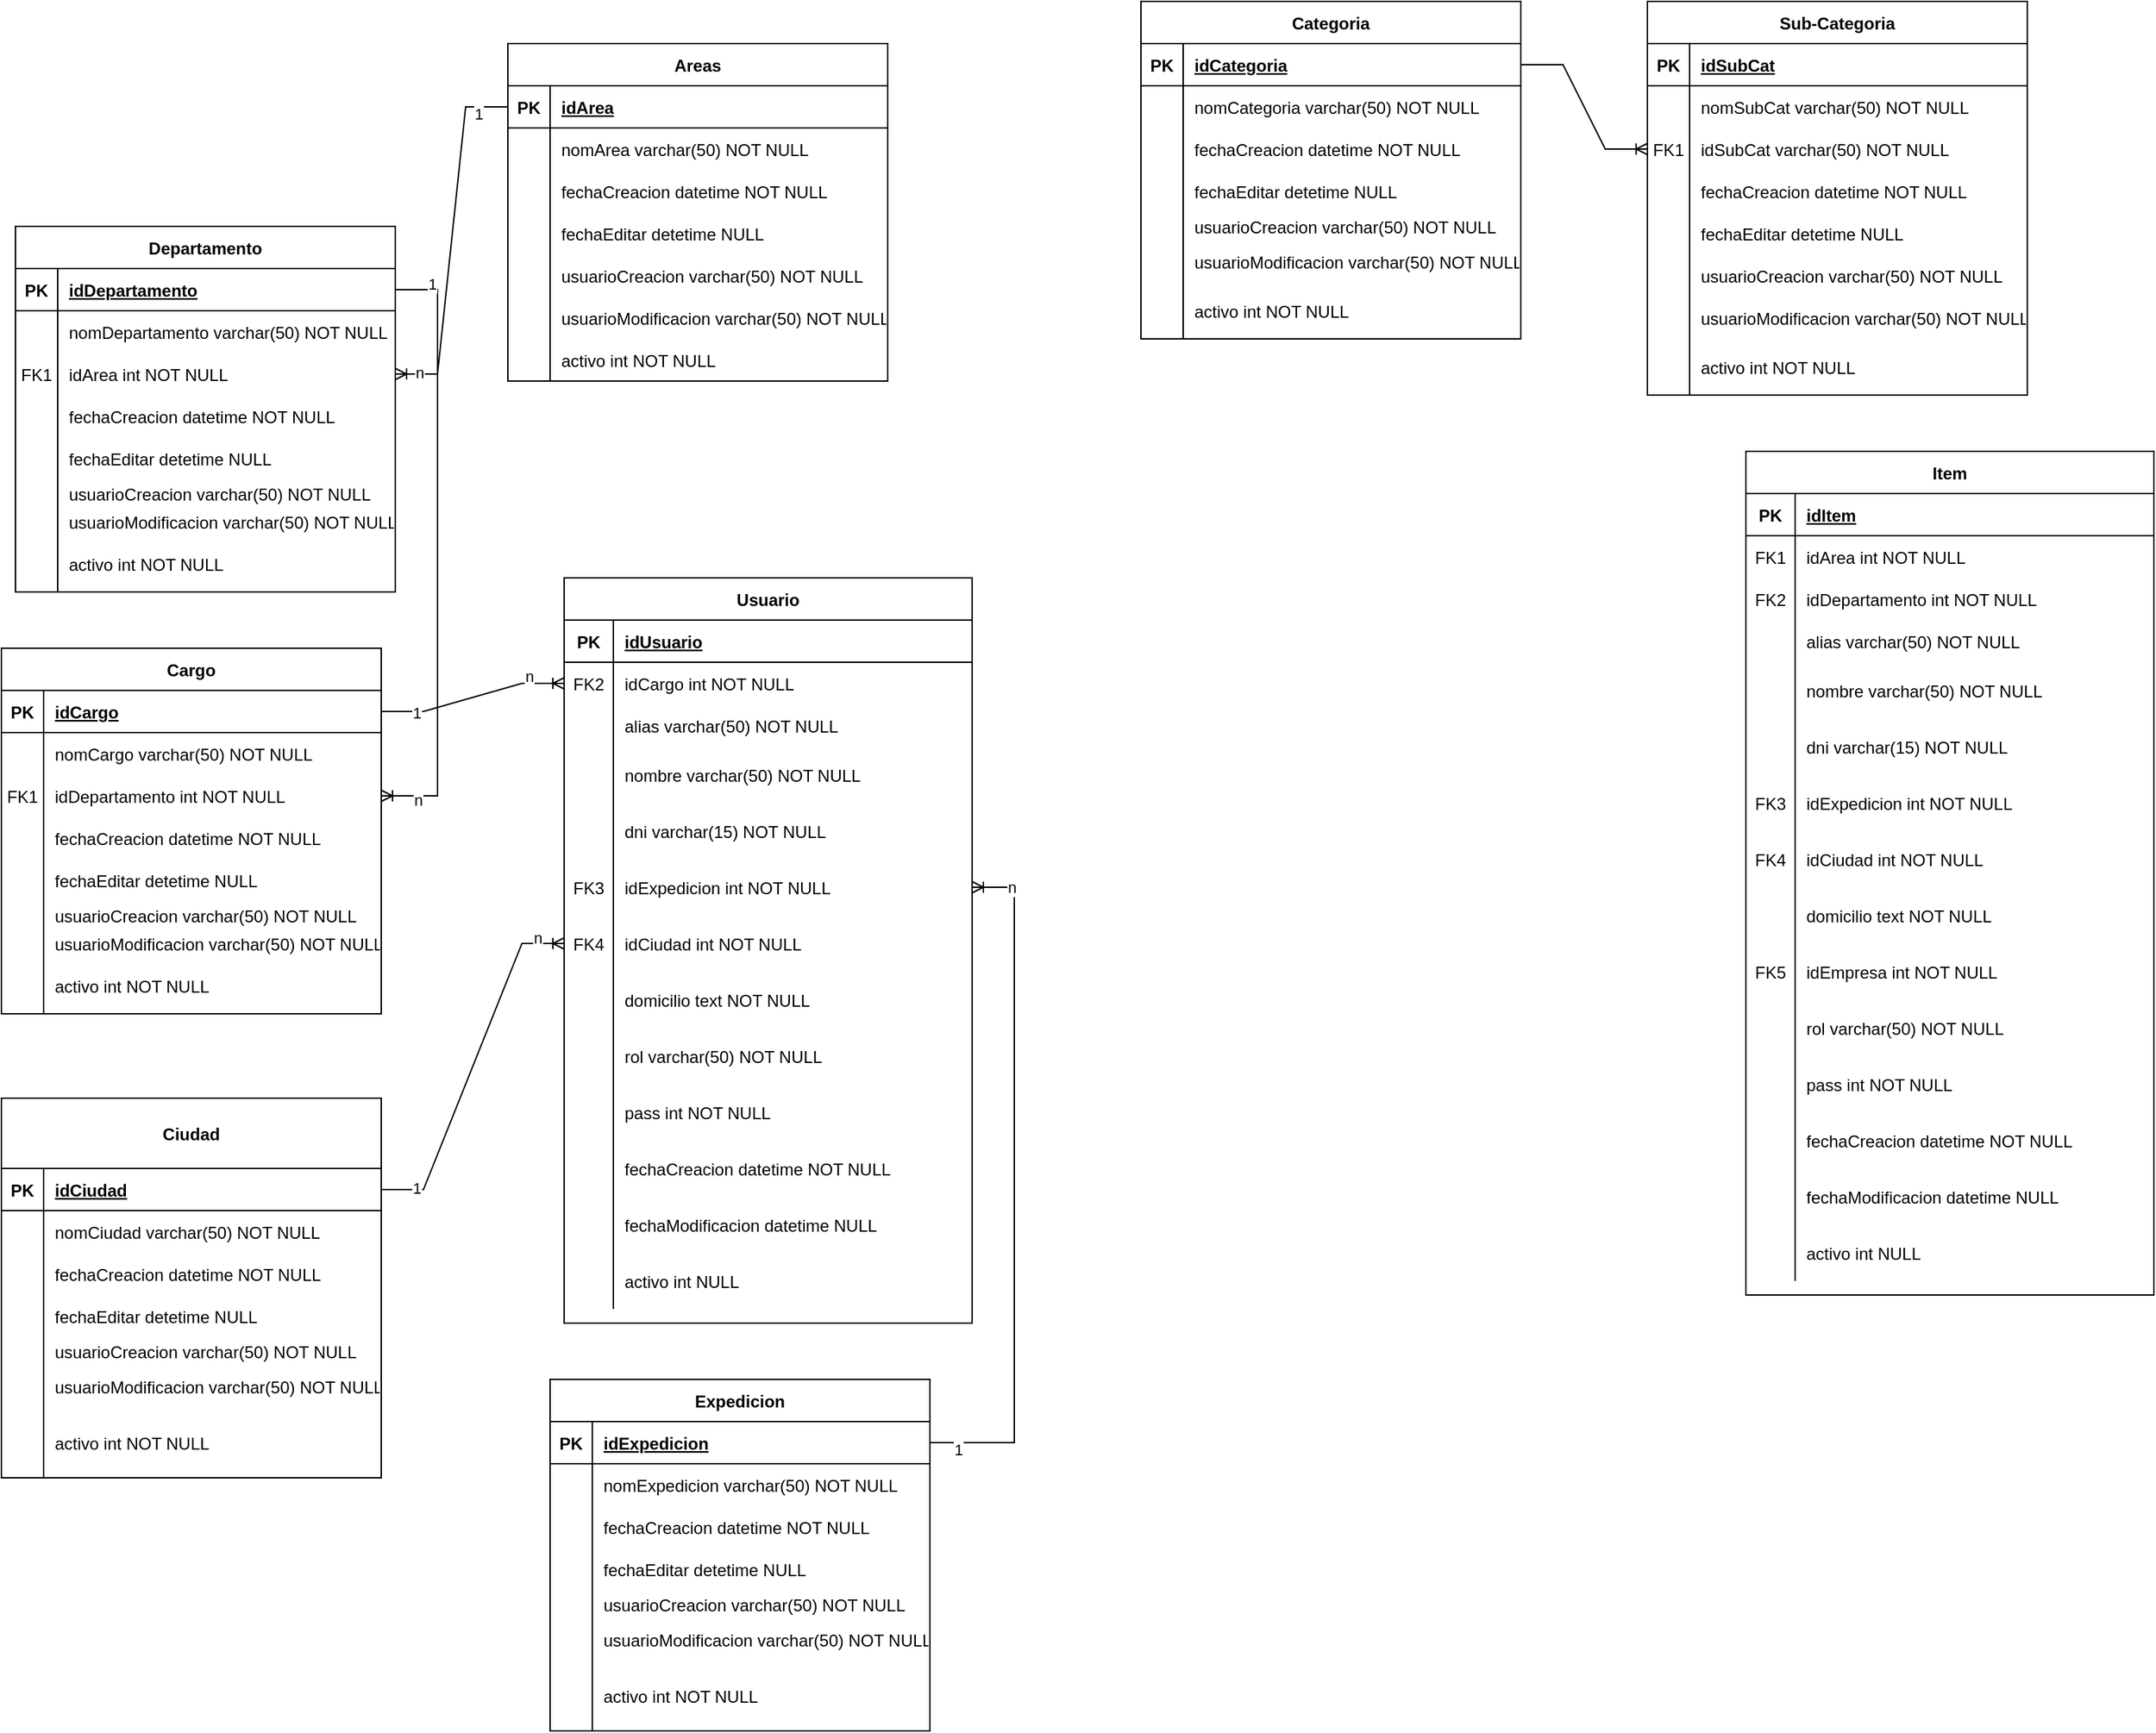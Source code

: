 <mxfile version="21.0.6" type="github">
  <diagram id="R2lEEEUBdFMjLlhIrx00" name="Page-1">
    <mxGraphModel dx="1468" dy="2048" grid="1" gridSize="10" guides="1" tooltips="1" connect="1" arrows="1" fold="1" page="1" pageScale="1" pageWidth="850" pageHeight="1100" math="0" shadow="0" extFonts="Permanent Marker^https://fonts.googleapis.com/css?family=Permanent+Marker">
      <root>
        <mxCell id="0" />
        <mxCell id="1" parent="0" />
        <mxCell id="Ay4VVCzDf1HynpV6Gv1S-1" value="Areas" style="shape=table;startSize=30;container=1;collapsible=1;childLayout=tableLayout;fixedRows=1;rowLines=0;fontStyle=1;align=center;resizeLast=1;" parent="1" vertex="1">
          <mxGeometry x="400" y="-1050" width="270" height="240" as="geometry">
            <mxRectangle x="120" y="120" width="180" height="30" as="alternateBounds" />
          </mxGeometry>
        </mxCell>
        <mxCell id="Ay4VVCzDf1HynpV6Gv1S-2" value="" style="shape=partialRectangle;collapsible=0;dropTarget=0;pointerEvents=0;fillColor=none;points=[[0,0.5],[1,0.5]];portConstraint=eastwest;top=0;left=0;right=0;bottom=1;" parent="Ay4VVCzDf1HynpV6Gv1S-1" vertex="1">
          <mxGeometry y="30" width="270" height="30" as="geometry" />
        </mxCell>
        <mxCell id="Ay4VVCzDf1HynpV6Gv1S-3" value="PK" style="shape=partialRectangle;overflow=hidden;connectable=0;fillColor=none;top=0;left=0;bottom=0;right=0;fontStyle=1;" parent="Ay4VVCzDf1HynpV6Gv1S-2" vertex="1">
          <mxGeometry width="30" height="30" as="geometry">
            <mxRectangle width="30" height="30" as="alternateBounds" />
          </mxGeometry>
        </mxCell>
        <mxCell id="Ay4VVCzDf1HynpV6Gv1S-4" value="idArea" style="shape=partialRectangle;overflow=hidden;connectable=0;fillColor=none;top=0;left=0;bottom=0;right=0;align=left;spacingLeft=6;fontStyle=5;" parent="Ay4VVCzDf1HynpV6Gv1S-2" vertex="1">
          <mxGeometry x="30" width="240" height="30" as="geometry">
            <mxRectangle width="240" height="30" as="alternateBounds" />
          </mxGeometry>
        </mxCell>
        <mxCell id="Ay4VVCzDf1HynpV6Gv1S-5" value="" style="shape=partialRectangle;collapsible=0;dropTarget=0;pointerEvents=0;fillColor=none;points=[[0,0.5],[1,0.5]];portConstraint=eastwest;top=0;left=0;right=0;bottom=0;" parent="Ay4VVCzDf1HynpV6Gv1S-1" vertex="1">
          <mxGeometry y="60" width="270" height="30" as="geometry" />
        </mxCell>
        <mxCell id="Ay4VVCzDf1HynpV6Gv1S-6" value="" style="shape=partialRectangle;overflow=hidden;connectable=0;fillColor=none;top=0;left=0;bottom=0;right=0;" parent="Ay4VVCzDf1HynpV6Gv1S-5" vertex="1">
          <mxGeometry width="30" height="30" as="geometry">
            <mxRectangle width="30" height="30" as="alternateBounds" />
          </mxGeometry>
        </mxCell>
        <mxCell id="Ay4VVCzDf1HynpV6Gv1S-7" value="nomArea varchar(50) NOT NULL" style="shape=partialRectangle;overflow=hidden;connectable=0;fillColor=none;top=0;left=0;bottom=0;right=0;align=left;spacingLeft=6;" parent="Ay4VVCzDf1HynpV6Gv1S-5" vertex="1">
          <mxGeometry x="30" width="240" height="30" as="geometry">
            <mxRectangle width="240" height="30" as="alternateBounds" />
          </mxGeometry>
        </mxCell>
        <mxCell id="Ay4VVCzDf1HynpV6Gv1S-8" value="" style="shape=partialRectangle;collapsible=0;dropTarget=0;pointerEvents=0;fillColor=none;points=[[0,0.5],[1,0.5]];portConstraint=eastwest;top=0;left=0;right=0;bottom=0;" parent="Ay4VVCzDf1HynpV6Gv1S-1" vertex="1">
          <mxGeometry y="90" width="270" height="30" as="geometry" />
        </mxCell>
        <mxCell id="Ay4VVCzDf1HynpV6Gv1S-9" value="" style="shape=partialRectangle;overflow=hidden;connectable=0;fillColor=none;top=0;left=0;bottom=0;right=0;" parent="Ay4VVCzDf1HynpV6Gv1S-8" vertex="1">
          <mxGeometry width="30" height="30" as="geometry">
            <mxRectangle width="30" height="30" as="alternateBounds" />
          </mxGeometry>
        </mxCell>
        <mxCell id="Ay4VVCzDf1HynpV6Gv1S-10" value="fechaCreacion datetime NOT NULL" style="shape=partialRectangle;overflow=hidden;connectable=0;fillColor=none;top=0;left=0;bottom=0;right=0;align=left;spacingLeft=6;" parent="Ay4VVCzDf1HynpV6Gv1S-8" vertex="1">
          <mxGeometry x="30" width="240" height="30" as="geometry">
            <mxRectangle width="240" height="30" as="alternateBounds" />
          </mxGeometry>
        </mxCell>
        <mxCell id="Ay4VVCzDf1HynpV6Gv1S-11" value="" style="shape=partialRectangle;collapsible=0;dropTarget=0;pointerEvents=0;fillColor=none;points=[[0,0.5],[1,0.5]];portConstraint=eastwest;top=0;left=0;right=0;bottom=0;" parent="Ay4VVCzDf1HynpV6Gv1S-1" vertex="1">
          <mxGeometry y="120" width="270" height="30" as="geometry" />
        </mxCell>
        <mxCell id="Ay4VVCzDf1HynpV6Gv1S-12" value="" style="shape=partialRectangle;overflow=hidden;connectable=0;fillColor=none;top=0;left=0;bottom=0;right=0;" parent="Ay4VVCzDf1HynpV6Gv1S-11" vertex="1">
          <mxGeometry width="30" height="30" as="geometry">
            <mxRectangle width="30" height="30" as="alternateBounds" />
          </mxGeometry>
        </mxCell>
        <mxCell id="Ay4VVCzDf1HynpV6Gv1S-13" value="fechaEditar detetime NULL" style="shape=partialRectangle;overflow=hidden;connectable=0;fillColor=none;top=0;left=0;bottom=0;right=0;align=left;spacingLeft=6;" parent="Ay4VVCzDf1HynpV6Gv1S-11" vertex="1">
          <mxGeometry x="30" width="240" height="30" as="geometry">
            <mxRectangle width="240" height="30" as="alternateBounds" />
          </mxGeometry>
        </mxCell>
        <mxCell id="Ay4VVCzDf1HynpV6Gv1S-14" value="" style="shape=partialRectangle;collapsible=0;dropTarget=0;pointerEvents=0;fillColor=none;points=[[0,0.5],[1,0.5]];portConstraint=eastwest;top=0;left=0;right=0;bottom=0;" parent="Ay4VVCzDf1HynpV6Gv1S-1" vertex="1">
          <mxGeometry y="150" width="270" height="30" as="geometry" />
        </mxCell>
        <mxCell id="Ay4VVCzDf1HynpV6Gv1S-15" value="" style="shape=partialRectangle;overflow=hidden;connectable=0;fillColor=none;top=0;left=0;bottom=0;right=0;" parent="Ay4VVCzDf1HynpV6Gv1S-14" vertex="1">
          <mxGeometry width="30" height="30" as="geometry">
            <mxRectangle width="30" height="30" as="alternateBounds" />
          </mxGeometry>
        </mxCell>
        <mxCell id="Ay4VVCzDf1HynpV6Gv1S-16" value="usuarioCreacion varchar(50) NOT NULL" style="shape=partialRectangle;overflow=hidden;connectable=0;fillColor=none;top=0;left=0;bottom=0;right=0;align=left;spacingLeft=6;" parent="Ay4VVCzDf1HynpV6Gv1S-14" vertex="1">
          <mxGeometry x="30" width="240" height="30" as="geometry">
            <mxRectangle width="240" height="30" as="alternateBounds" />
          </mxGeometry>
        </mxCell>
        <mxCell id="Ay4VVCzDf1HynpV6Gv1S-216" value="" style="shape=partialRectangle;collapsible=0;dropTarget=0;pointerEvents=0;fillColor=none;points=[[0,0.5],[1,0.5]];portConstraint=eastwest;top=0;left=0;right=0;bottom=0;" parent="Ay4VVCzDf1HynpV6Gv1S-1" vertex="1">
          <mxGeometry y="180" width="270" height="30" as="geometry" />
        </mxCell>
        <mxCell id="Ay4VVCzDf1HynpV6Gv1S-217" value="" style="shape=partialRectangle;overflow=hidden;connectable=0;fillColor=none;top=0;left=0;bottom=0;right=0;" parent="Ay4VVCzDf1HynpV6Gv1S-216" vertex="1">
          <mxGeometry width="30" height="30" as="geometry">
            <mxRectangle width="30" height="30" as="alternateBounds" />
          </mxGeometry>
        </mxCell>
        <mxCell id="Ay4VVCzDf1HynpV6Gv1S-218" value="usuarioModificacion varchar(50) NOT NULL" style="shape=partialRectangle;overflow=hidden;connectable=0;fillColor=none;top=0;left=0;bottom=0;right=0;align=left;spacingLeft=6;" parent="Ay4VVCzDf1HynpV6Gv1S-216" vertex="1">
          <mxGeometry x="30" width="240" height="30" as="geometry">
            <mxRectangle width="240" height="30" as="alternateBounds" />
          </mxGeometry>
        </mxCell>
        <mxCell id="Ay4VVCzDf1HynpV6Gv1S-17" value="" style="shape=partialRectangle;collapsible=0;dropTarget=0;pointerEvents=0;fillColor=none;points=[[0,0.5],[1,0.5]];portConstraint=eastwest;top=0;left=0;right=0;bottom=0;" parent="Ay4VVCzDf1HynpV6Gv1S-1" vertex="1">
          <mxGeometry y="210" width="270" height="30" as="geometry" />
        </mxCell>
        <mxCell id="Ay4VVCzDf1HynpV6Gv1S-18" value="" style="shape=partialRectangle;overflow=hidden;connectable=0;fillColor=none;top=0;left=0;bottom=0;right=0;" parent="Ay4VVCzDf1HynpV6Gv1S-17" vertex="1">
          <mxGeometry width="30" height="30" as="geometry">
            <mxRectangle width="30" height="30" as="alternateBounds" />
          </mxGeometry>
        </mxCell>
        <mxCell id="Ay4VVCzDf1HynpV6Gv1S-19" value="activo int NOT NULL" style="shape=partialRectangle;overflow=hidden;connectable=0;fillColor=none;top=0;left=0;bottom=0;right=0;align=left;spacingLeft=6;" parent="Ay4VVCzDf1HynpV6Gv1S-17" vertex="1">
          <mxGeometry x="30" width="240" height="30" as="geometry">
            <mxRectangle width="240" height="30" as="alternateBounds" />
          </mxGeometry>
        </mxCell>
        <mxCell id="Ay4VVCzDf1HynpV6Gv1S-44" value="Departamento" style="shape=table;startSize=30;container=1;collapsible=1;childLayout=tableLayout;fixedRows=1;rowLines=0;fontStyle=1;align=center;resizeLast=1;" parent="1" vertex="1">
          <mxGeometry x="50" y="-920" width="270" height="260" as="geometry">
            <mxRectangle x="120" y="120" width="180" height="30" as="alternateBounds" />
          </mxGeometry>
        </mxCell>
        <mxCell id="Ay4VVCzDf1HynpV6Gv1S-45" value="" style="shape=partialRectangle;collapsible=0;dropTarget=0;pointerEvents=0;fillColor=none;points=[[0,0.5],[1,0.5]];portConstraint=eastwest;top=0;left=0;right=0;bottom=1;" parent="Ay4VVCzDf1HynpV6Gv1S-44" vertex="1">
          <mxGeometry y="30" width="270" height="30" as="geometry" />
        </mxCell>
        <mxCell id="Ay4VVCzDf1HynpV6Gv1S-46" value="PK" style="shape=partialRectangle;overflow=hidden;connectable=0;fillColor=none;top=0;left=0;bottom=0;right=0;fontStyle=1;" parent="Ay4VVCzDf1HynpV6Gv1S-45" vertex="1">
          <mxGeometry width="30" height="30" as="geometry">
            <mxRectangle width="30" height="30" as="alternateBounds" />
          </mxGeometry>
        </mxCell>
        <mxCell id="Ay4VVCzDf1HynpV6Gv1S-47" value="idDepartamento" style="shape=partialRectangle;overflow=hidden;connectable=0;fillColor=none;top=0;left=0;bottom=0;right=0;align=left;spacingLeft=6;fontStyle=5;" parent="Ay4VVCzDf1HynpV6Gv1S-45" vertex="1">
          <mxGeometry x="30" width="240" height="30" as="geometry">
            <mxRectangle width="240" height="30" as="alternateBounds" />
          </mxGeometry>
        </mxCell>
        <mxCell id="Ay4VVCzDf1HynpV6Gv1S-48" value="" style="shape=partialRectangle;collapsible=0;dropTarget=0;pointerEvents=0;fillColor=none;points=[[0,0.5],[1,0.5]];portConstraint=eastwest;top=0;left=0;right=0;bottom=0;" parent="Ay4VVCzDf1HynpV6Gv1S-44" vertex="1">
          <mxGeometry y="60" width="270" height="30" as="geometry" />
        </mxCell>
        <mxCell id="Ay4VVCzDf1HynpV6Gv1S-49" value="" style="shape=partialRectangle;overflow=hidden;connectable=0;fillColor=none;top=0;left=0;bottom=0;right=0;" parent="Ay4VVCzDf1HynpV6Gv1S-48" vertex="1">
          <mxGeometry width="30" height="30" as="geometry">
            <mxRectangle width="30" height="30" as="alternateBounds" />
          </mxGeometry>
        </mxCell>
        <mxCell id="Ay4VVCzDf1HynpV6Gv1S-50" value="nomDepartamento varchar(50) NOT NULL" style="shape=partialRectangle;overflow=hidden;connectable=0;fillColor=none;top=0;left=0;bottom=0;right=0;align=left;spacingLeft=6;" parent="Ay4VVCzDf1HynpV6Gv1S-48" vertex="1">
          <mxGeometry x="30" width="240" height="30" as="geometry">
            <mxRectangle width="240" height="30" as="alternateBounds" />
          </mxGeometry>
        </mxCell>
        <mxCell id="Ay4VVCzDf1HynpV6Gv1S-82" value="" style="shape=partialRectangle;collapsible=0;dropTarget=0;pointerEvents=0;fillColor=none;points=[[0,0.5],[1,0.5]];portConstraint=eastwest;top=0;left=0;right=0;bottom=0;" parent="Ay4VVCzDf1HynpV6Gv1S-44" vertex="1">
          <mxGeometry y="90" width="270" height="30" as="geometry" />
        </mxCell>
        <mxCell id="Ay4VVCzDf1HynpV6Gv1S-83" value="FK1" style="shape=partialRectangle;overflow=hidden;connectable=0;fillColor=none;top=0;left=0;bottom=0;right=0;" parent="Ay4VVCzDf1HynpV6Gv1S-82" vertex="1">
          <mxGeometry width="30" height="30" as="geometry">
            <mxRectangle width="30" height="30" as="alternateBounds" />
          </mxGeometry>
        </mxCell>
        <mxCell id="Ay4VVCzDf1HynpV6Gv1S-84" value="idArea int NOT NULL" style="shape=partialRectangle;overflow=hidden;connectable=0;fillColor=none;top=0;left=0;bottom=0;right=0;align=left;spacingLeft=6;" parent="Ay4VVCzDf1HynpV6Gv1S-82" vertex="1">
          <mxGeometry x="30" width="240" height="30" as="geometry">
            <mxRectangle width="240" height="30" as="alternateBounds" />
          </mxGeometry>
        </mxCell>
        <mxCell id="Ay4VVCzDf1HynpV6Gv1S-51" value="" style="shape=partialRectangle;collapsible=0;dropTarget=0;pointerEvents=0;fillColor=none;points=[[0,0.5],[1,0.5]];portConstraint=eastwest;top=0;left=0;right=0;bottom=0;" parent="Ay4VVCzDf1HynpV6Gv1S-44" vertex="1">
          <mxGeometry y="120" width="270" height="30" as="geometry" />
        </mxCell>
        <mxCell id="Ay4VVCzDf1HynpV6Gv1S-52" value="" style="shape=partialRectangle;overflow=hidden;connectable=0;fillColor=none;top=0;left=0;bottom=0;right=0;" parent="Ay4VVCzDf1HynpV6Gv1S-51" vertex="1">
          <mxGeometry width="30" height="30" as="geometry">
            <mxRectangle width="30" height="30" as="alternateBounds" />
          </mxGeometry>
        </mxCell>
        <mxCell id="Ay4VVCzDf1HynpV6Gv1S-53" value="fechaCreacion datetime NOT NULL" style="shape=partialRectangle;overflow=hidden;connectable=0;fillColor=none;top=0;left=0;bottom=0;right=0;align=left;spacingLeft=6;" parent="Ay4VVCzDf1HynpV6Gv1S-51" vertex="1">
          <mxGeometry x="30" width="240" height="30" as="geometry">
            <mxRectangle width="240" height="30" as="alternateBounds" />
          </mxGeometry>
        </mxCell>
        <mxCell id="Ay4VVCzDf1HynpV6Gv1S-54" value="" style="shape=partialRectangle;collapsible=0;dropTarget=0;pointerEvents=0;fillColor=none;points=[[0,0.5],[1,0.5]];portConstraint=eastwest;top=0;left=0;right=0;bottom=0;" parent="Ay4VVCzDf1HynpV6Gv1S-44" vertex="1">
          <mxGeometry y="150" width="270" height="30" as="geometry" />
        </mxCell>
        <mxCell id="Ay4VVCzDf1HynpV6Gv1S-55" value="" style="shape=partialRectangle;overflow=hidden;connectable=0;fillColor=none;top=0;left=0;bottom=0;right=0;" parent="Ay4VVCzDf1HynpV6Gv1S-54" vertex="1">
          <mxGeometry width="30" height="30" as="geometry">
            <mxRectangle width="30" height="30" as="alternateBounds" />
          </mxGeometry>
        </mxCell>
        <mxCell id="Ay4VVCzDf1HynpV6Gv1S-56" value="fechaEditar detetime NULL" style="shape=partialRectangle;overflow=hidden;connectable=0;fillColor=none;top=0;left=0;bottom=0;right=0;align=left;spacingLeft=6;" parent="Ay4VVCzDf1HynpV6Gv1S-54" vertex="1">
          <mxGeometry x="30" width="240" height="30" as="geometry">
            <mxRectangle width="240" height="30" as="alternateBounds" />
          </mxGeometry>
        </mxCell>
        <mxCell id="Ay4VVCzDf1HynpV6Gv1S-57" value="" style="shape=partialRectangle;collapsible=0;dropTarget=0;pointerEvents=0;fillColor=none;points=[[0,0.5],[1,0.5]];portConstraint=eastwest;top=0;left=0;right=0;bottom=0;" parent="Ay4VVCzDf1HynpV6Gv1S-44" vertex="1">
          <mxGeometry y="180" width="270" height="20" as="geometry" />
        </mxCell>
        <mxCell id="Ay4VVCzDf1HynpV6Gv1S-58" value="" style="shape=partialRectangle;overflow=hidden;connectable=0;fillColor=none;top=0;left=0;bottom=0;right=0;" parent="Ay4VVCzDf1HynpV6Gv1S-57" vertex="1">
          <mxGeometry width="30" height="20" as="geometry">
            <mxRectangle width="30" height="20" as="alternateBounds" />
          </mxGeometry>
        </mxCell>
        <mxCell id="Ay4VVCzDf1HynpV6Gv1S-59" value="usuarioCreacion varchar(50) NOT NULL" style="shape=partialRectangle;overflow=hidden;connectable=0;fillColor=none;top=0;left=0;bottom=0;right=0;align=left;spacingLeft=6;" parent="Ay4VVCzDf1HynpV6Gv1S-57" vertex="1">
          <mxGeometry x="30" width="240" height="20" as="geometry">
            <mxRectangle width="240" height="20" as="alternateBounds" />
          </mxGeometry>
        </mxCell>
        <mxCell id="Ay4VVCzDf1HynpV6Gv1S-212" value="" style="shape=partialRectangle;collapsible=0;dropTarget=0;pointerEvents=0;fillColor=none;points=[[0,0.5],[1,0.5]];portConstraint=eastwest;top=0;left=0;right=0;bottom=0;" parent="Ay4VVCzDf1HynpV6Gv1S-44" vertex="1">
          <mxGeometry y="200" width="270" height="20" as="geometry" />
        </mxCell>
        <mxCell id="Ay4VVCzDf1HynpV6Gv1S-213" value="" style="shape=partialRectangle;overflow=hidden;connectable=0;fillColor=none;top=0;left=0;bottom=0;right=0;" parent="Ay4VVCzDf1HynpV6Gv1S-212" vertex="1">
          <mxGeometry width="30" height="20" as="geometry">
            <mxRectangle width="30" height="20" as="alternateBounds" />
          </mxGeometry>
        </mxCell>
        <mxCell id="Ay4VVCzDf1HynpV6Gv1S-214" value="usuarioModificacion varchar(50) NOT NULL" style="shape=partialRectangle;overflow=hidden;connectable=0;fillColor=none;top=0;left=0;bottom=0;right=0;align=left;spacingLeft=6;" parent="Ay4VVCzDf1HynpV6Gv1S-212" vertex="1">
          <mxGeometry x="30" width="240" height="20" as="geometry">
            <mxRectangle width="240" height="20" as="alternateBounds" />
          </mxGeometry>
        </mxCell>
        <mxCell id="Ay4VVCzDf1HynpV6Gv1S-60" value="" style="shape=partialRectangle;collapsible=0;dropTarget=0;pointerEvents=0;fillColor=none;points=[[0,0.5],[1,0.5]];portConstraint=eastwest;top=0;left=0;right=0;bottom=0;" parent="Ay4VVCzDf1HynpV6Gv1S-44" vertex="1">
          <mxGeometry y="220" width="270" height="40" as="geometry" />
        </mxCell>
        <mxCell id="Ay4VVCzDf1HynpV6Gv1S-61" value="" style="shape=partialRectangle;overflow=hidden;connectable=0;fillColor=none;top=0;left=0;bottom=0;right=0;" parent="Ay4VVCzDf1HynpV6Gv1S-60" vertex="1">
          <mxGeometry width="30" height="40" as="geometry">
            <mxRectangle width="30" height="40" as="alternateBounds" />
          </mxGeometry>
        </mxCell>
        <mxCell id="Ay4VVCzDf1HynpV6Gv1S-62" value="activo int NOT NULL" style="shape=partialRectangle;overflow=hidden;connectable=0;fillColor=none;top=0;left=0;bottom=0;right=0;align=left;spacingLeft=6;" parent="Ay4VVCzDf1HynpV6Gv1S-60" vertex="1">
          <mxGeometry x="30" width="240" height="40" as="geometry">
            <mxRectangle width="240" height="40" as="alternateBounds" />
          </mxGeometry>
        </mxCell>
        <mxCell id="Ay4VVCzDf1HynpV6Gv1S-85" value="" style="edgeStyle=entityRelationEdgeStyle;fontSize=12;html=1;endArrow=ERoneToMany;rounded=0;" parent="1" source="Ay4VVCzDf1HynpV6Gv1S-2" target="Ay4VVCzDf1HynpV6Gv1S-82" edge="1">
          <mxGeometry width="100" height="100" relative="1" as="geometry">
            <mxPoint x="460" y="440" as="sourcePoint" />
            <mxPoint x="560" y="340" as="targetPoint" />
          </mxGeometry>
        </mxCell>
        <mxCell id="BtyKpSTN8wculrOy25qT-101" value="1" style="edgeLabel;html=1;align=center;verticalAlign=middle;resizable=0;points=[];" vertex="1" connectable="0" parent="Ay4VVCzDf1HynpV6Gv1S-85">
          <mxGeometry x="-0.834" y="5" relative="1" as="geometry">
            <mxPoint as="offset" />
          </mxGeometry>
        </mxCell>
        <mxCell id="BtyKpSTN8wculrOy25qT-102" value="n" style="edgeLabel;html=1;align=center;verticalAlign=middle;resizable=0;points=[];" vertex="1" connectable="0" parent="Ay4VVCzDf1HynpV6Gv1S-85">
          <mxGeometry x="0.857" y="-1" relative="1" as="geometry">
            <mxPoint x="-1" as="offset" />
          </mxGeometry>
        </mxCell>
        <mxCell id="Ay4VVCzDf1HynpV6Gv1S-86" value="Cargo" style="shape=table;startSize=30;container=1;collapsible=1;childLayout=tableLayout;fixedRows=1;rowLines=0;fontStyle=1;align=center;resizeLast=1;" parent="1" vertex="1">
          <mxGeometry x="40" y="-620" width="270" height="260" as="geometry">
            <mxRectangle x="120" y="120" width="180" height="30" as="alternateBounds" />
          </mxGeometry>
        </mxCell>
        <mxCell id="Ay4VVCzDf1HynpV6Gv1S-87" value="" style="shape=partialRectangle;collapsible=0;dropTarget=0;pointerEvents=0;fillColor=none;points=[[0,0.5],[1,0.5]];portConstraint=eastwest;top=0;left=0;right=0;bottom=1;" parent="Ay4VVCzDf1HynpV6Gv1S-86" vertex="1">
          <mxGeometry y="30" width="270" height="30" as="geometry" />
        </mxCell>
        <mxCell id="Ay4VVCzDf1HynpV6Gv1S-88" value="PK" style="shape=partialRectangle;overflow=hidden;connectable=0;fillColor=none;top=0;left=0;bottom=0;right=0;fontStyle=1;" parent="Ay4VVCzDf1HynpV6Gv1S-87" vertex="1">
          <mxGeometry width="30" height="30" as="geometry">
            <mxRectangle width="30" height="30" as="alternateBounds" />
          </mxGeometry>
        </mxCell>
        <mxCell id="Ay4VVCzDf1HynpV6Gv1S-89" value="idCargo" style="shape=partialRectangle;overflow=hidden;connectable=0;fillColor=none;top=0;left=0;bottom=0;right=0;align=left;spacingLeft=6;fontStyle=5;" parent="Ay4VVCzDf1HynpV6Gv1S-87" vertex="1">
          <mxGeometry x="30" width="240" height="30" as="geometry">
            <mxRectangle width="240" height="30" as="alternateBounds" />
          </mxGeometry>
        </mxCell>
        <mxCell id="Ay4VVCzDf1HynpV6Gv1S-90" value="" style="shape=partialRectangle;collapsible=0;dropTarget=0;pointerEvents=0;fillColor=none;points=[[0,0.5],[1,0.5]];portConstraint=eastwest;top=0;left=0;right=0;bottom=0;" parent="Ay4VVCzDf1HynpV6Gv1S-86" vertex="1">
          <mxGeometry y="60" width="270" height="30" as="geometry" />
        </mxCell>
        <mxCell id="Ay4VVCzDf1HynpV6Gv1S-91" value="" style="shape=partialRectangle;overflow=hidden;connectable=0;fillColor=none;top=0;left=0;bottom=0;right=0;" parent="Ay4VVCzDf1HynpV6Gv1S-90" vertex="1">
          <mxGeometry width="30" height="30" as="geometry">
            <mxRectangle width="30" height="30" as="alternateBounds" />
          </mxGeometry>
        </mxCell>
        <mxCell id="Ay4VVCzDf1HynpV6Gv1S-92" value="nomCargo varchar(50) NOT NULL" style="shape=partialRectangle;overflow=hidden;connectable=0;fillColor=none;top=0;left=0;bottom=0;right=0;align=left;spacingLeft=6;" parent="Ay4VVCzDf1HynpV6Gv1S-90" vertex="1">
          <mxGeometry x="30" width="240" height="30" as="geometry">
            <mxRectangle width="240" height="30" as="alternateBounds" />
          </mxGeometry>
        </mxCell>
        <mxCell id="Ay4VVCzDf1HynpV6Gv1S-350" value="" style="shape=partialRectangle;collapsible=0;dropTarget=0;pointerEvents=0;fillColor=none;points=[[0,0.5],[1,0.5]];portConstraint=eastwest;top=0;left=0;right=0;bottom=0;" parent="Ay4VVCzDf1HynpV6Gv1S-86" vertex="1">
          <mxGeometry y="90" width="270" height="30" as="geometry" />
        </mxCell>
        <mxCell id="Ay4VVCzDf1HynpV6Gv1S-351" value="FK1" style="shape=partialRectangle;overflow=hidden;connectable=0;fillColor=none;top=0;left=0;bottom=0;right=0;" parent="Ay4VVCzDf1HynpV6Gv1S-350" vertex="1">
          <mxGeometry width="30" height="30" as="geometry">
            <mxRectangle width="30" height="30" as="alternateBounds" />
          </mxGeometry>
        </mxCell>
        <mxCell id="Ay4VVCzDf1HynpV6Gv1S-352" value="idDepartamento int NOT NULL" style="shape=partialRectangle;overflow=hidden;connectable=0;fillColor=none;top=0;left=0;bottom=0;right=0;align=left;spacingLeft=6;" parent="Ay4VVCzDf1HynpV6Gv1S-350" vertex="1">
          <mxGeometry x="30" width="240" height="30" as="geometry">
            <mxRectangle width="240" height="30" as="alternateBounds" />
          </mxGeometry>
        </mxCell>
        <mxCell id="Ay4VVCzDf1HynpV6Gv1S-96" value="" style="shape=partialRectangle;collapsible=0;dropTarget=0;pointerEvents=0;fillColor=none;points=[[0,0.5],[1,0.5]];portConstraint=eastwest;top=0;left=0;right=0;bottom=0;" parent="Ay4VVCzDf1HynpV6Gv1S-86" vertex="1">
          <mxGeometry y="120" width="270" height="30" as="geometry" />
        </mxCell>
        <mxCell id="Ay4VVCzDf1HynpV6Gv1S-97" value="" style="shape=partialRectangle;overflow=hidden;connectable=0;fillColor=none;top=0;left=0;bottom=0;right=0;" parent="Ay4VVCzDf1HynpV6Gv1S-96" vertex="1">
          <mxGeometry width="30" height="30" as="geometry">
            <mxRectangle width="30" height="30" as="alternateBounds" />
          </mxGeometry>
        </mxCell>
        <mxCell id="Ay4VVCzDf1HynpV6Gv1S-98" value="fechaCreacion datetime NOT NULL" style="shape=partialRectangle;overflow=hidden;connectable=0;fillColor=none;top=0;left=0;bottom=0;right=0;align=left;spacingLeft=6;" parent="Ay4VVCzDf1HynpV6Gv1S-96" vertex="1">
          <mxGeometry x="30" width="240" height="30" as="geometry">
            <mxRectangle width="240" height="30" as="alternateBounds" />
          </mxGeometry>
        </mxCell>
        <mxCell id="Ay4VVCzDf1HynpV6Gv1S-99" value="" style="shape=partialRectangle;collapsible=0;dropTarget=0;pointerEvents=0;fillColor=none;points=[[0,0.5],[1,0.5]];portConstraint=eastwest;top=0;left=0;right=0;bottom=0;" parent="Ay4VVCzDf1HynpV6Gv1S-86" vertex="1">
          <mxGeometry y="150" width="270" height="30" as="geometry" />
        </mxCell>
        <mxCell id="Ay4VVCzDf1HynpV6Gv1S-100" value="" style="shape=partialRectangle;overflow=hidden;connectable=0;fillColor=none;top=0;left=0;bottom=0;right=0;" parent="Ay4VVCzDf1HynpV6Gv1S-99" vertex="1">
          <mxGeometry width="30" height="30" as="geometry">
            <mxRectangle width="30" height="30" as="alternateBounds" />
          </mxGeometry>
        </mxCell>
        <mxCell id="Ay4VVCzDf1HynpV6Gv1S-101" value="fechaEditar detetime NULL" style="shape=partialRectangle;overflow=hidden;connectable=0;fillColor=none;top=0;left=0;bottom=0;right=0;align=left;spacingLeft=6;" parent="Ay4VVCzDf1HynpV6Gv1S-99" vertex="1">
          <mxGeometry x="30" width="240" height="30" as="geometry">
            <mxRectangle width="240" height="30" as="alternateBounds" />
          </mxGeometry>
        </mxCell>
        <mxCell id="Ay4VVCzDf1HynpV6Gv1S-102" value="" style="shape=partialRectangle;collapsible=0;dropTarget=0;pointerEvents=0;fillColor=none;points=[[0,0.5],[1,0.5]];portConstraint=eastwest;top=0;left=0;right=0;bottom=0;" parent="Ay4VVCzDf1HynpV6Gv1S-86" vertex="1">
          <mxGeometry y="180" width="270" height="20" as="geometry" />
        </mxCell>
        <mxCell id="Ay4VVCzDf1HynpV6Gv1S-103" value="" style="shape=partialRectangle;overflow=hidden;connectable=0;fillColor=none;top=0;left=0;bottom=0;right=0;" parent="Ay4VVCzDf1HynpV6Gv1S-102" vertex="1">
          <mxGeometry width="30" height="20" as="geometry">
            <mxRectangle width="30" height="20" as="alternateBounds" />
          </mxGeometry>
        </mxCell>
        <mxCell id="Ay4VVCzDf1HynpV6Gv1S-104" value="usuarioCreacion varchar(50) NOT NULL" style="shape=partialRectangle;overflow=hidden;connectable=0;fillColor=none;top=0;left=0;bottom=0;right=0;align=left;spacingLeft=6;" parent="Ay4VVCzDf1HynpV6Gv1S-102" vertex="1">
          <mxGeometry x="30" width="240" height="20" as="geometry">
            <mxRectangle width="240" height="20" as="alternateBounds" />
          </mxGeometry>
        </mxCell>
        <mxCell id="Ay4VVCzDf1HynpV6Gv1S-225" value="" style="shape=partialRectangle;collapsible=0;dropTarget=0;pointerEvents=0;fillColor=none;points=[[0,0.5],[1,0.5]];portConstraint=eastwest;top=0;left=0;right=0;bottom=0;" parent="Ay4VVCzDf1HynpV6Gv1S-86" vertex="1">
          <mxGeometry y="200" width="270" height="20" as="geometry" />
        </mxCell>
        <mxCell id="Ay4VVCzDf1HynpV6Gv1S-226" value="" style="shape=partialRectangle;overflow=hidden;connectable=0;fillColor=none;top=0;left=0;bottom=0;right=0;" parent="Ay4VVCzDf1HynpV6Gv1S-225" vertex="1">
          <mxGeometry width="30" height="20" as="geometry">
            <mxRectangle width="30" height="20" as="alternateBounds" />
          </mxGeometry>
        </mxCell>
        <mxCell id="Ay4VVCzDf1HynpV6Gv1S-227" value="usuarioModificacion varchar(50) NOT NULL" style="shape=partialRectangle;overflow=hidden;connectable=0;fillColor=none;top=0;left=0;bottom=0;right=0;align=left;spacingLeft=6;" parent="Ay4VVCzDf1HynpV6Gv1S-225" vertex="1">
          <mxGeometry x="30" width="240" height="20" as="geometry">
            <mxRectangle width="240" height="20" as="alternateBounds" />
          </mxGeometry>
        </mxCell>
        <mxCell id="Ay4VVCzDf1HynpV6Gv1S-105" value="" style="shape=partialRectangle;collapsible=0;dropTarget=0;pointerEvents=0;fillColor=none;points=[[0,0.5],[1,0.5]];portConstraint=eastwest;top=0;left=0;right=0;bottom=0;" parent="Ay4VVCzDf1HynpV6Gv1S-86" vertex="1">
          <mxGeometry y="220" width="270" height="40" as="geometry" />
        </mxCell>
        <mxCell id="Ay4VVCzDf1HynpV6Gv1S-106" value="" style="shape=partialRectangle;overflow=hidden;connectable=0;fillColor=none;top=0;left=0;bottom=0;right=0;" parent="Ay4VVCzDf1HynpV6Gv1S-105" vertex="1">
          <mxGeometry width="30" height="40" as="geometry">
            <mxRectangle width="30" height="40" as="alternateBounds" />
          </mxGeometry>
        </mxCell>
        <mxCell id="Ay4VVCzDf1HynpV6Gv1S-107" value="activo int NOT NULL" style="shape=partialRectangle;overflow=hidden;connectable=0;fillColor=none;top=0;left=0;bottom=0;right=0;align=left;spacingLeft=6;" parent="Ay4VVCzDf1HynpV6Gv1S-105" vertex="1">
          <mxGeometry x="30" width="240" height="40" as="geometry">
            <mxRectangle width="240" height="40" as="alternateBounds" />
          </mxGeometry>
        </mxCell>
        <mxCell id="Ay4VVCzDf1HynpV6Gv1S-108" value="Categoria" style="shape=table;startSize=30;container=1;collapsible=1;childLayout=tableLayout;fixedRows=1;rowLines=0;fontStyle=1;align=center;resizeLast=1;" parent="1" vertex="1">
          <mxGeometry x="850" y="-1080" width="270" height="240" as="geometry">
            <mxRectangle x="120" y="120" width="180" height="30" as="alternateBounds" />
          </mxGeometry>
        </mxCell>
        <mxCell id="Ay4VVCzDf1HynpV6Gv1S-109" value="" style="shape=partialRectangle;collapsible=0;dropTarget=0;pointerEvents=0;fillColor=none;points=[[0,0.5],[1,0.5]];portConstraint=eastwest;top=0;left=0;right=0;bottom=1;" parent="Ay4VVCzDf1HynpV6Gv1S-108" vertex="1">
          <mxGeometry y="30" width="270" height="30" as="geometry" />
        </mxCell>
        <mxCell id="Ay4VVCzDf1HynpV6Gv1S-110" value="PK" style="shape=partialRectangle;overflow=hidden;connectable=0;fillColor=none;top=0;left=0;bottom=0;right=0;fontStyle=1;" parent="Ay4VVCzDf1HynpV6Gv1S-109" vertex="1">
          <mxGeometry width="30" height="30" as="geometry">
            <mxRectangle width="30" height="30" as="alternateBounds" />
          </mxGeometry>
        </mxCell>
        <mxCell id="Ay4VVCzDf1HynpV6Gv1S-111" value="idCategoria" style="shape=partialRectangle;overflow=hidden;connectable=0;fillColor=none;top=0;left=0;bottom=0;right=0;align=left;spacingLeft=6;fontStyle=5;" parent="Ay4VVCzDf1HynpV6Gv1S-109" vertex="1">
          <mxGeometry x="30" width="240" height="30" as="geometry">
            <mxRectangle width="240" height="30" as="alternateBounds" />
          </mxGeometry>
        </mxCell>
        <mxCell id="Ay4VVCzDf1HynpV6Gv1S-112" value="" style="shape=partialRectangle;collapsible=0;dropTarget=0;pointerEvents=0;fillColor=none;points=[[0,0.5],[1,0.5]];portConstraint=eastwest;top=0;left=0;right=0;bottom=0;" parent="Ay4VVCzDf1HynpV6Gv1S-108" vertex="1">
          <mxGeometry y="60" width="270" height="30" as="geometry" />
        </mxCell>
        <mxCell id="Ay4VVCzDf1HynpV6Gv1S-113" value="" style="shape=partialRectangle;overflow=hidden;connectable=0;fillColor=none;top=0;left=0;bottom=0;right=0;" parent="Ay4VVCzDf1HynpV6Gv1S-112" vertex="1">
          <mxGeometry width="30" height="30" as="geometry">
            <mxRectangle width="30" height="30" as="alternateBounds" />
          </mxGeometry>
        </mxCell>
        <mxCell id="Ay4VVCzDf1HynpV6Gv1S-114" value="nomCategoria varchar(50) NOT NULL" style="shape=partialRectangle;overflow=hidden;connectable=0;fillColor=none;top=0;left=0;bottom=0;right=0;align=left;spacingLeft=6;" parent="Ay4VVCzDf1HynpV6Gv1S-112" vertex="1">
          <mxGeometry x="30" width="240" height="30" as="geometry">
            <mxRectangle width="240" height="30" as="alternateBounds" />
          </mxGeometry>
        </mxCell>
        <mxCell id="Ay4VVCzDf1HynpV6Gv1S-115" value="" style="shape=partialRectangle;collapsible=0;dropTarget=0;pointerEvents=0;fillColor=none;points=[[0,0.5],[1,0.5]];portConstraint=eastwest;top=0;left=0;right=0;bottom=0;" parent="Ay4VVCzDf1HynpV6Gv1S-108" vertex="1">
          <mxGeometry y="90" width="270" height="30" as="geometry" />
        </mxCell>
        <mxCell id="Ay4VVCzDf1HynpV6Gv1S-116" value="" style="shape=partialRectangle;overflow=hidden;connectable=0;fillColor=none;top=0;left=0;bottom=0;right=0;" parent="Ay4VVCzDf1HynpV6Gv1S-115" vertex="1">
          <mxGeometry width="30" height="30" as="geometry">
            <mxRectangle width="30" height="30" as="alternateBounds" />
          </mxGeometry>
        </mxCell>
        <mxCell id="Ay4VVCzDf1HynpV6Gv1S-117" value="fechaCreacion datetime NOT NULL" style="shape=partialRectangle;overflow=hidden;connectable=0;fillColor=none;top=0;left=0;bottom=0;right=0;align=left;spacingLeft=6;" parent="Ay4VVCzDf1HynpV6Gv1S-115" vertex="1">
          <mxGeometry x="30" width="240" height="30" as="geometry">
            <mxRectangle width="240" height="30" as="alternateBounds" />
          </mxGeometry>
        </mxCell>
        <mxCell id="Ay4VVCzDf1HynpV6Gv1S-118" value="" style="shape=partialRectangle;collapsible=0;dropTarget=0;pointerEvents=0;fillColor=none;points=[[0,0.5],[1,0.5]];portConstraint=eastwest;top=0;left=0;right=0;bottom=0;" parent="Ay4VVCzDf1HynpV6Gv1S-108" vertex="1">
          <mxGeometry y="120" width="270" height="30" as="geometry" />
        </mxCell>
        <mxCell id="Ay4VVCzDf1HynpV6Gv1S-119" value="" style="shape=partialRectangle;overflow=hidden;connectable=0;fillColor=none;top=0;left=0;bottom=0;right=0;" parent="Ay4VVCzDf1HynpV6Gv1S-118" vertex="1">
          <mxGeometry width="30" height="30" as="geometry">
            <mxRectangle width="30" height="30" as="alternateBounds" />
          </mxGeometry>
        </mxCell>
        <mxCell id="Ay4VVCzDf1HynpV6Gv1S-120" value="fechaEditar detetime NULL" style="shape=partialRectangle;overflow=hidden;connectable=0;fillColor=none;top=0;left=0;bottom=0;right=0;align=left;spacingLeft=6;" parent="Ay4VVCzDf1HynpV6Gv1S-118" vertex="1">
          <mxGeometry x="30" width="240" height="30" as="geometry">
            <mxRectangle width="240" height="30" as="alternateBounds" />
          </mxGeometry>
        </mxCell>
        <mxCell id="Ay4VVCzDf1HynpV6Gv1S-121" value="" style="shape=partialRectangle;collapsible=0;dropTarget=0;pointerEvents=0;fillColor=none;points=[[0,0.5],[1,0.5]];portConstraint=eastwest;top=0;left=0;right=0;bottom=0;" parent="Ay4VVCzDf1HynpV6Gv1S-108" vertex="1">
          <mxGeometry y="150" width="270" height="20" as="geometry" />
        </mxCell>
        <mxCell id="Ay4VVCzDf1HynpV6Gv1S-122" value="" style="shape=partialRectangle;overflow=hidden;connectable=0;fillColor=none;top=0;left=0;bottom=0;right=0;" parent="Ay4VVCzDf1HynpV6Gv1S-121" vertex="1">
          <mxGeometry width="30" height="20" as="geometry">
            <mxRectangle width="30" height="20" as="alternateBounds" />
          </mxGeometry>
        </mxCell>
        <mxCell id="Ay4VVCzDf1HynpV6Gv1S-123" value="usuarioCreacion varchar(50) NOT NULL" style="shape=partialRectangle;overflow=hidden;connectable=0;fillColor=none;top=0;left=0;bottom=0;right=0;align=left;spacingLeft=6;" parent="Ay4VVCzDf1HynpV6Gv1S-121" vertex="1">
          <mxGeometry x="30" width="240" height="20" as="geometry">
            <mxRectangle width="240" height="20" as="alternateBounds" />
          </mxGeometry>
        </mxCell>
        <mxCell id="Ay4VVCzDf1HynpV6Gv1S-219" value="" style="shape=partialRectangle;collapsible=0;dropTarget=0;pointerEvents=0;fillColor=none;points=[[0,0.5],[1,0.5]];portConstraint=eastwest;top=0;left=0;right=0;bottom=0;" parent="Ay4VVCzDf1HynpV6Gv1S-108" vertex="1">
          <mxGeometry y="170" width="270" height="30" as="geometry" />
        </mxCell>
        <mxCell id="Ay4VVCzDf1HynpV6Gv1S-220" value="" style="shape=partialRectangle;overflow=hidden;connectable=0;fillColor=none;top=0;left=0;bottom=0;right=0;" parent="Ay4VVCzDf1HynpV6Gv1S-219" vertex="1">
          <mxGeometry width="30" height="30" as="geometry">
            <mxRectangle width="30" height="30" as="alternateBounds" />
          </mxGeometry>
        </mxCell>
        <mxCell id="Ay4VVCzDf1HynpV6Gv1S-221" value="usuarioModificacion varchar(50) NOT NULL" style="shape=partialRectangle;overflow=hidden;connectable=0;fillColor=none;top=0;left=0;bottom=0;right=0;align=left;spacingLeft=6;" parent="Ay4VVCzDf1HynpV6Gv1S-219" vertex="1">
          <mxGeometry x="30" width="240" height="30" as="geometry">
            <mxRectangle width="240" height="30" as="alternateBounds" />
          </mxGeometry>
        </mxCell>
        <mxCell id="Ay4VVCzDf1HynpV6Gv1S-124" value="" style="shape=partialRectangle;collapsible=0;dropTarget=0;pointerEvents=0;fillColor=none;points=[[0,0.5],[1,0.5]];portConstraint=eastwest;top=0;left=0;right=0;bottom=0;" parent="Ay4VVCzDf1HynpV6Gv1S-108" vertex="1">
          <mxGeometry y="200" width="270" height="40" as="geometry" />
        </mxCell>
        <mxCell id="Ay4VVCzDf1HynpV6Gv1S-125" value="" style="shape=partialRectangle;overflow=hidden;connectable=0;fillColor=none;top=0;left=0;bottom=0;right=0;" parent="Ay4VVCzDf1HynpV6Gv1S-124" vertex="1">
          <mxGeometry width="30" height="40" as="geometry">
            <mxRectangle width="30" height="40" as="alternateBounds" />
          </mxGeometry>
        </mxCell>
        <mxCell id="Ay4VVCzDf1HynpV6Gv1S-126" value="activo int NOT NULL" style="shape=partialRectangle;overflow=hidden;connectable=0;fillColor=none;top=0;left=0;bottom=0;right=0;align=left;spacingLeft=6;" parent="Ay4VVCzDf1HynpV6Gv1S-124" vertex="1">
          <mxGeometry x="30" width="240" height="40" as="geometry">
            <mxRectangle width="240" height="40" as="alternateBounds" />
          </mxGeometry>
        </mxCell>
        <mxCell id="Ay4VVCzDf1HynpV6Gv1S-130" value="Sub-Categoria" style="shape=table;startSize=30;container=1;collapsible=1;childLayout=tableLayout;fixedRows=1;rowLines=0;fontStyle=1;align=center;resizeLast=1;" parent="1" vertex="1">
          <mxGeometry x="1210" y="-1080" width="270" height="280" as="geometry">
            <mxRectangle x="120" y="120" width="180" height="30" as="alternateBounds" />
          </mxGeometry>
        </mxCell>
        <mxCell id="Ay4VVCzDf1HynpV6Gv1S-131" value="" style="shape=partialRectangle;collapsible=0;dropTarget=0;pointerEvents=0;fillColor=none;points=[[0,0.5],[1,0.5]];portConstraint=eastwest;top=0;left=0;right=0;bottom=1;" parent="Ay4VVCzDf1HynpV6Gv1S-130" vertex="1">
          <mxGeometry y="30" width="270" height="30" as="geometry" />
        </mxCell>
        <mxCell id="Ay4VVCzDf1HynpV6Gv1S-132" value="PK" style="shape=partialRectangle;overflow=hidden;connectable=0;fillColor=none;top=0;left=0;bottom=0;right=0;fontStyle=1;" parent="Ay4VVCzDf1HynpV6Gv1S-131" vertex="1">
          <mxGeometry width="30" height="30" as="geometry">
            <mxRectangle width="30" height="30" as="alternateBounds" />
          </mxGeometry>
        </mxCell>
        <mxCell id="Ay4VVCzDf1HynpV6Gv1S-133" value="idSubCat" style="shape=partialRectangle;overflow=hidden;connectable=0;fillColor=none;top=0;left=0;bottom=0;right=0;align=left;spacingLeft=6;fontStyle=5;" parent="Ay4VVCzDf1HynpV6Gv1S-131" vertex="1">
          <mxGeometry x="30" width="240" height="30" as="geometry">
            <mxRectangle width="240" height="30" as="alternateBounds" />
          </mxGeometry>
        </mxCell>
        <mxCell id="Ay4VVCzDf1HynpV6Gv1S-134" value="" style="shape=partialRectangle;collapsible=0;dropTarget=0;pointerEvents=0;fillColor=none;points=[[0,0.5],[1,0.5]];portConstraint=eastwest;top=0;left=0;right=0;bottom=0;" parent="Ay4VVCzDf1HynpV6Gv1S-130" vertex="1">
          <mxGeometry y="60" width="270" height="30" as="geometry" />
        </mxCell>
        <mxCell id="Ay4VVCzDf1HynpV6Gv1S-135" value="" style="shape=partialRectangle;overflow=hidden;connectable=0;fillColor=none;top=0;left=0;bottom=0;right=0;" parent="Ay4VVCzDf1HynpV6Gv1S-134" vertex="1">
          <mxGeometry width="30" height="30" as="geometry">
            <mxRectangle width="30" height="30" as="alternateBounds" />
          </mxGeometry>
        </mxCell>
        <mxCell id="Ay4VVCzDf1HynpV6Gv1S-136" value="nomSubCat varchar(50) NOT NULL" style="shape=partialRectangle;overflow=hidden;connectable=0;fillColor=none;top=0;left=0;bottom=0;right=0;align=left;spacingLeft=6;" parent="Ay4VVCzDf1HynpV6Gv1S-134" vertex="1">
          <mxGeometry x="30" width="240" height="30" as="geometry">
            <mxRectangle width="240" height="30" as="alternateBounds" />
          </mxGeometry>
        </mxCell>
        <mxCell id="Ay4VVCzDf1HynpV6Gv1S-149" value="" style="shape=partialRectangle;collapsible=0;dropTarget=0;pointerEvents=0;fillColor=none;points=[[0,0.5],[1,0.5]];portConstraint=eastwest;top=0;left=0;right=0;bottom=0;" parent="Ay4VVCzDf1HynpV6Gv1S-130" vertex="1">
          <mxGeometry y="90" width="270" height="30" as="geometry" />
        </mxCell>
        <mxCell id="Ay4VVCzDf1HynpV6Gv1S-150" value="FK1" style="shape=partialRectangle;overflow=hidden;connectable=0;fillColor=none;top=0;left=0;bottom=0;right=0;" parent="Ay4VVCzDf1HynpV6Gv1S-149" vertex="1">
          <mxGeometry width="30" height="30" as="geometry">
            <mxRectangle width="30" height="30" as="alternateBounds" />
          </mxGeometry>
        </mxCell>
        <mxCell id="Ay4VVCzDf1HynpV6Gv1S-151" value="idSubCat varchar(50) NOT NULL" style="shape=partialRectangle;overflow=hidden;connectable=0;fillColor=none;top=0;left=0;bottom=0;right=0;align=left;spacingLeft=6;" parent="Ay4VVCzDf1HynpV6Gv1S-149" vertex="1">
          <mxGeometry x="30" width="240" height="30" as="geometry">
            <mxRectangle width="240" height="30" as="alternateBounds" />
          </mxGeometry>
        </mxCell>
        <mxCell id="Ay4VVCzDf1HynpV6Gv1S-137" value="" style="shape=partialRectangle;collapsible=0;dropTarget=0;pointerEvents=0;fillColor=none;points=[[0,0.5],[1,0.5]];portConstraint=eastwest;top=0;left=0;right=0;bottom=0;" parent="Ay4VVCzDf1HynpV6Gv1S-130" vertex="1">
          <mxGeometry y="120" width="270" height="30" as="geometry" />
        </mxCell>
        <mxCell id="Ay4VVCzDf1HynpV6Gv1S-138" value="" style="shape=partialRectangle;overflow=hidden;connectable=0;fillColor=none;top=0;left=0;bottom=0;right=0;" parent="Ay4VVCzDf1HynpV6Gv1S-137" vertex="1">
          <mxGeometry width="30" height="30" as="geometry">
            <mxRectangle width="30" height="30" as="alternateBounds" />
          </mxGeometry>
        </mxCell>
        <mxCell id="Ay4VVCzDf1HynpV6Gv1S-139" value="fechaCreacion datetime NOT NULL" style="shape=partialRectangle;overflow=hidden;connectable=0;fillColor=none;top=0;left=0;bottom=0;right=0;align=left;spacingLeft=6;" parent="Ay4VVCzDf1HynpV6Gv1S-137" vertex="1">
          <mxGeometry x="30" width="240" height="30" as="geometry">
            <mxRectangle width="240" height="30" as="alternateBounds" />
          </mxGeometry>
        </mxCell>
        <mxCell id="Ay4VVCzDf1HynpV6Gv1S-140" value="" style="shape=partialRectangle;collapsible=0;dropTarget=0;pointerEvents=0;fillColor=none;points=[[0,0.5],[1,0.5]];portConstraint=eastwest;top=0;left=0;right=0;bottom=0;" parent="Ay4VVCzDf1HynpV6Gv1S-130" vertex="1">
          <mxGeometry y="150" width="270" height="30" as="geometry" />
        </mxCell>
        <mxCell id="Ay4VVCzDf1HynpV6Gv1S-141" value="" style="shape=partialRectangle;overflow=hidden;connectable=0;fillColor=none;top=0;left=0;bottom=0;right=0;" parent="Ay4VVCzDf1HynpV6Gv1S-140" vertex="1">
          <mxGeometry width="30" height="30" as="geometry">
            <mxRectangle width="30" height="30" as="alternateBounds" />
          </mxGeometry>
        </mxCell>
        <mxCell id="Ay4VVCzDf1HynpV6Gv1S-142" value="fechaEditar detetime NULL" style="shape=partialRectangle;overflow=hidden;connectable=0;fillColor=none;top=0;left=0;bottom=0;right=0;align=left;spacingLeft=6;" parent="Ay4VVCzDf1HynpV6Gv1S-140" vertex="1">
          <mxGeometry x="30" width="240" height="30" as="geometry">
            <mxRectangle width="240" height="30" as="alternateBounds" />
          </mxGeometry>
        </mxCell>
        <mxCell id="Ay4VVCzDf1HynpV6Gv1S-143" value="" style="shape=partialRectangle;collapsible=0;dropTarget=0;pointerEvents=0;fillColor=none;points=[[0,0.5],[1,0.5]];portConstraint=eastwest;top=0;left=0;right=0;bottom=0;" parent="Ay4VVCzDf1HynpV6Gv1S-130" vertex="1">
          <mxGeometry y="180" width="270" height="30" as="geometry" />
        </mxCell>
        <mxCell id="Ay4VVCzDf1HynpV6Gv1S-144" value="" style="shape=partialRectangle;overflow=hidden;connectable=0;fillColor=none;top=0;left=0;bottom=0;right=0;" parent="Ay4VVCzDf1HynpV6Gv1S-143" vertex="1">
          <mxGeometry width="30" height="30" as="geometry">
            <mxRectangle width="30" height="30" as="alternateBounds" />
          </mxGeometry>
        </mxCell>
        <mxCell id="Ay4VVCzDf1HynpV6Gv1S-145" value="usuarioCreacion varchar(50) NOT NULL" style="shape=partialRectangle;overflow=hidden;connectable=0;fillColor=none;top=0;left=0;bottom=0;right=0;align=left;spacingLeft=6;" parent="Ay4VVCzDf1HynpV6Gv1S-143" vertex="1">
          <mxGeometry x="30" width="240" height="30" as="geometry">
            <mxRectangle width="240" height="30" as="alternateBounds" />
          </mxGeometry>
        </mxCell>
        <mxCell id="Ay4VVCzDf1HynpV6Gv1S-222" value="" style="shape=partialRectangle;collapsible=0;dropTarget=0;pointerEvents=0;fillColor=none;points=[[0,0.5],[1,0.5]];portConstraint=eastwest;top=0;left=0;right=0;bottom=0;" parent="Ay4VVCzDf1HynpV6Gv1S-130" vertex="1">
          <mxGeometry y="210" width="270" height="30" as="geometry" />
        </mxCell>
        <mxCell id="Ay4VVCzDf1HynpV6Gv1S-223" value="" style="shape=partialRectangle;overflow=hidden;connectable=0;fillColor=none;top=0;left=0;bottom=0;right=0;" parent="Ay4VVCzDf1HynpV6Gv1S-222" vertex="1">
          <mxGeometry width="30" height="30" as="geometry">
            <mxRectangle width="30" height="30" as="alternateBounds" />
          </mxGeometry>
        </mxCell>
        <mxCell id="Ay4VVCzDf1HynpV6Gv1S-224" value="usuarioModificacion varchar(50) NOT NULL" style="shape=partialRectangle;overflow=hidden;connectable=0;fillColor=none;top=0;left=0;bottom=0;right=0;align=left;spacingLeft=6;" parent="Ay4VVCzDf1HynpV6Gv1S-222" vertex="1">
          <mxGeometry x="30" width="240" height="30" as="geometry">
            <mxRectangle width="240" height="30" as="alternateBounds" />
          </mxGeometry>
        </mxCell>
        <mxCell id="Ay4VVCzDf1HynpV6Gv1S-146" value="" style="shape=partialRectangle;collapsible=0;dropTarget=0;pointerEvents=0;fillColor=none;points=[[0,0.5],[1,0.5]];portConstraint=eastwest;top=0;left=0;right=0;bottom=0;" parent="Ay4VVCzDf1HynpV6Gv1S-130" vertex="1">
          <mxGeometry y="240" width="270" height="40" as="geometry" />
        </mxCell>
        <mxCell id="Ay4VVCzDf1HynpV6Gv1S-147" value="" style="shape=partialRectangle;overflow=hidden;connectable=0;fillColor=none;top=0;left=0;bottom=0;right=0;" parent="Ay4VVCzDf1HynpV6Gv1S-146" vertex="1">
          <mxGeometry width="30" height="40" as="geometry">
            <mxRectangle width="30" height="40" as="alternateBounds" />
          </mxGeometry>
        </mxCell>
        <mxCell id="Ay4VVCzDf1HynpV6Gv1S-148" value="activo int NOT NULL" style="shape=partialRectangle;overflow=hidden;connectable=0;fillColor=none;top=0;left=0;bottom=0;right=0;align=left;spacingLeft=6;" parent="Ay4VVCzDf1HynpV6Gv1S-146" vertex="1">
          <mxGeometry x="30" width="240" height="40" as="geometry">
            <mxRectangle width="240" height="40" as="alternateBounds" />
          </mxGeometry>
        </mxCell>
        <mxCell id="Ay4VVCzDf1HynpV6Gv1S-152" value="" style="edgeStyle=entityRelationEdgeStyle;fontSize=12;html=1;endArrow=ERoneToMany;rounded=0;" parent="1" source="Ay4VVCzDf1HynpV6Gv1S-109" target="Ay4VVCzDf1HynpV6Gv1S-149" edge="1">
          <mxGeometry width="100" height="100" relative="1" as="geometry">
            <mxPoint x="910" y="440" as="sourcePoint" />
            <mxPoint x="1010" y="340" as="targetPoint" />
          </mxGeometry>
        </mxCell>
        <mxCell id="Ay4VVCzDf1HynpV6Gv1S-153" value="Usuario" style="shape=table;startSize=30;container=1;collapsible=1;childLayout=tableLayout;fixedRows=1;rowLines=0;fontStyle=1;align=center;resizeLast=1;" parent="1" vertex="1">
          <mxGeometry x="440" y="-670" width="290" height="530" as="geometry">
            <mxRectangle x="120" y="120" width="180" height="30" as="alternateBounds" />
          </mxGeometry>
        </mxCell>
        <mxCell id="Ay4VVCzDf1HynpV6Gv1S-154" value="" style="shape=partialRectangle;collapsible=0;dropTarget=0;pointerEvents=0;fillColor=none;points=[[0,0.5],[1,0.5]];portConstraint=eastwest;top=0;left=0;right=0;bottom=1;" parent="Ay4VVCzDf1HynpV6Gv1S-153" vertex="1">
          <mxGeometry y="30" width="290" height="30" as="geometry" />
        </mxCell>
        <mxCell id="Ay4VVCzDf1HynpV6Gv1S-155" value="PK" style="shape=partialRectangle;overflow=hidden;connectable=0;fillColor=none;top=0;left=0;bottom=0;right=0;fontStyle=1;" parent="Ay4VVCzDf1HynpV6Gv1S-154" vertex="1">
          <mxGeometry width="35" height="30" as="geometry">
            <mxRectangle width="35" height="30" as="alternateBounds" />
          </mxGeometry>
        </mxCell>
        <mxCell id="Ay4VVCzDf1HynpV6Gv1S-156" value="idUsuario" style="shape=partialRectangle;overflow=hidden;connectable=0;fillColor=none;top=0;left=0;bottom=0;right=0;align=left;spacingLeft=6;fontStyle=5;" parent="Ay4VVCzDf1HynpV6Gv1S-154" vertex="1">
          <mxGeometry x="35" width="255" height="30" as="geometry">
            <mxRectangle width="255" height="30" as="alternateBounds" />
          </mxGeometry>
        </mxCell>
        <mxCell id="Ay4VVCzDf1HynpV6Gv1S-160" value="" style="shape=partialRectangle;collapsible=0;dropTarget=0;pointerEvents=0;fillColor=none;points=[[0,0.5],[1,0.5]];portConstraint=eastwest;top=0;left=0;right=0;bottom=0;" parent="Ay4VVCzDf1HynpV6Gv1S-153" vertex="1">
          <mxGeometry y="60" width="290" height="30" as="geometry" />
        </mxCell>
        <mxCell id="Ay4VVCzDf1HynpV6Gv1S-161" value="FK2" style="shape=partialRectangle;overflow=hidden;connectable=0;fillColor=none;top=0;left=0;bottom=0;right=0;" parent="Ay4VVCzDf1HynpV6Gv1S-160" vertex="1">
          <mxGeometry width="35" height="30" as="geometry">
            <mxRectangle width="35" height="30" as="alternateBounds" />
          </mxGeometry>
        </mxCell>
        <mxCell id="Ay4VVCzDf1HynpV6Gv1S-162" value="idCargo int NOT NULL" style="shape=partialRectangle;overflow=hidden;connectable=0;fillColor=none;top=0;left=0;bottom=0;right=0;align=left;spacingLeft=6;" parent="Ay4VVCzDf1HynpV6Gv1S-160" vertex="1">
          <mxGeometry x="35" width="255" height="30" as="geometry">
            <mxRectangle width="255" height="30" as="alternateBounds" />
          </mxGeometry>
        </mxCell>
        <mxCell id="Ay4VVCzDf1HynpV6Gv1S-163" value="" style="shape=partialRectangle;collapsible=0;dropTarget=0;pointerEvents=0;fillColor=none;points=[[0,0.5],[1,0.5]];portConstraint=eastwest;top=0;left=0;right=0;bottom=0;" parent="Ay4VVCzDf1HynpV6Gv1S-153" vertex="1">
          <mxGeometry y="90" width="290" height="30" as="geometry" />
        </mxCell>
        <mxCell id="Ay4VVCzDf1HynpV6Gv1S-164" value="" style="shape=partialRectangle;overflow=hidden;connectable=0;fillColor=none;top=0;left=0;bottom=0;right=0;" parent="Ay4VVCzDf1HynpV6Gv1S-163" vertex="1">
          <mxGeometry width="35" height="30" as="geometry">
            <mxRectangle width="35" height="30" as="alternateBounds" />
          </mxGeometry>
        </mxCell>
        <mxCell id="Ay4VVCzDf1HynpV6Gv1S-165" value="alias varchar(50) NOT NULL" style="shape=partialRectangle;overflow=hidden;connectable=0;fillColor=none;top=0;left=0;bottom=0;right=0;align=left;spacingLeft=6;" parent="Ay4VVCzDf1HynpV6Gv1S-163" vertex="1">
          <mxGeometry x="35" width="255" height="30" as="geometry">
            <mxRectangle width="255" height="30" as="alternateBounds" />
          </mxGeometry>
        </mxCell>
        <mxCell id="Ay4VVCzDf1HynpV6Gv1S-166" value="" style="shape=partialRectangle;collapsible=0;dropTarget=0;pointerEvents=0;fillColor=none;points=[[0,0.5],[1,0.5]];portConstraint=eastwest;top=0;left=0;right=0;bottom=0;" parent="Ay4VVCzDf1HynpV6Gv1S-153" vertex="1">
          <mxGeometry y="120" width="290" height="40" as="geometry" />
        </mxCell>
        <mxCell id="Ay4VVCzDf1HynpV6Gv1S-167" value="" style="shape=partialRectangle;overflow=hidden;connectable=0;fillColor=none;top=0;left=0;bottom=0;right=0;" parent="Ay4VVCzDf1HynpV6Gv1S-166" vertex="1">
          <mxGeometry width="35" height="40" as="geometry">
            <mxRectangle width="35" height="40" as="alternateBounds" />
          </mxGeometry>
        </mxCell>
        <mxCell id="Ay4VVCzDf1HynpV6Gv1S-168" value="nombre varchar(50) NOT NULL" style="shape=partialRectangle;overflow=hidden;connectable=0;fillColor=none;top=0;left=0;bottom=0;right=0;align=left;spacingLeft=6;" parent="Ay4VVCzDf1HynpV6Gv1S-166" vertex="1">
          <mxGeometry x="35" width="255" height="40" as="geometry">
            <mxRectangle width="255" height="40" as="alternateBounds" />
          </mxGeometry>
        </mxCell>
        <mxCell id="Ay4VVCzDf1HynpV6Gv1S-169" value="" style="shape=partialRectangle;collapsible=0;dropTarget=0;pointerEvents=0;fillColor=none;points=[[0,0.5],[1,0.5]];portConstraint=eastwest;top=0;left=0;right=0;bottom=0;" parent="Ay4VVCzDf1HynpV6Gv1S-153" vertex="1">
          <mxGeometry y="160" width="290" height="40" as="geometry" />
        </mxCell>
        <mxCell id="Ay4VVCzDf1HynpV6Gv1S-170" value="" style="shape=partialRectangle;overflow=hidden;connectable=0;fillColor=none;top=0;left=0;bottom=0;right=0;" parent="Ay4VVCzDf1HynpV6Gv1S-169" vertex="1">
          <mxGeometry width="35" height="40" as="geometry">
            <mxRectangle width="35" height="40" as="alternateBounds" />
          </mxGeometry>
        </mxCell>
        <mxCell id="Ay4VVCzDf1HynpV6Gv1S-171" value="dni varchar(15) NOT NULL" style="shape=partialRectangle;overflow=hidden;connectable=0;fillColor=none;top=0;left=0;bottom=0;right=0;align=left;spacingLeft=6;" parent="Ay4VVCzDf1HynpV6Gv1S-169" vertex="1">
          <mxGeometry x="35" width="255" height="40" as="geometry">
            <mxRectangle width="255" height="40" as="alternateBounds" />
          </mxGeometry>
        </mxCell>
        <mxCell id="Ay4VVCzDf1HynpV6Gv1S-172" value="" style="shape=partialRectangle;collapsible=0;dropTarget=0;pointerEvents=0;fillColor=none;points=[[0,0.5],[1,0.5]];portConstraint=eastwest;top=0;left=0;right=0;bottom=0;" parent="Ay4VVCzDf1HynpV6Gv1S-153" vertex="1">
          <mxGeometry y="200" width="290" height="40" as="geometry" />
        </mxCell>
        <mxCell id="Ay4VVCzDf1HynpV6Gv1S-173" value="FK3" style="shape=partialRectangle;overflow=hidden;connectable=0;fillColor=none;top=0;left=0;bottom=0;right=0;" parent="Ay4VVCzDf1HynpV6Gv1S-172" vertex="1">
          <mxGeometry width="35" height="40" as="geometry">
            <mxRectangle width="35" height="40" as="alternateBounds" />
          </mxGeometry>
        </mxCell>
        <mxCell id="Ay4VVCzDf1HynpV6Gv1S-174" value="idExpedicion int NOT NULL" style="shape=partialRectangle;overflow=hidden;connectable=0;fillColor=none;top=0;left=0;bottom=0;right=0;align=left;spacingLeft=6;" parent="Ay4VVCzDf1HynpV6Gv1S-172" vertex="1">
          <mxGeometry x="35" width="255" height="40" as="geometry">
            <mxRectangle width="255" height="40" as="alternateBounds" />
          </mxGeometry>
        </mxCell>
        <mxCell id="Ay4VVCzDf1HynpV6Gv1S-299" value="" style="shape=partialRectangle;collapsible=0;dropTarget=0;pointerEvents=0;fillColor=none;points=[[0,0.5],[1,0.5]];portConstraint=eastwest;top=0;left=0;right=0;bottom=0;" parent="Ay4VVCzDf1HynpV6Gv1S-153" vertex="1">
          <mxGeometry y="240" width="290" height="40" as="geometry" />
        </mxCell>
        <mxCell id="Ay4VVCzDf1HynpV6Gv1S-300" value="FK4" style="shape=partialRectangle;overflow=hidden;connectable=0;fillColor=none;top=0;left=0;bottom=0;right=0;" parent="Ay4VVCzDf1HynpV6Gv1S-299" vertex="1">
          <mxGeometry width="35" height="40" as="geometry">
            <mxRectangle width="35" height="40" as="alternateBounds" />
          </mxGeometry>
        </mxCell>
        <mxCell id="Ay4VVCzDf1HynpV6Gv1S-301" value="idCiudad int NOT NULL" style="shape=partialRectangle;overflow=hidden;connectable=0;fillColor=none;top=0;left=0;bottom=0;right=0;align=left;spacingLeft=6;" parent="Ay4VVCzDf1HynpV6Gv1S-299" vertex="1">
          <mxGeometry x="35" width="255" height="40" as="geometry">
            <mxRectangle width="255" height="40" as="alternateBounds" />
          </mxGeometry>
        </mxCell>
        <mxCell id="Ay4VVCzDf1HynpV6Gv1S-196" value="" style="shape=partialRectangle;collapsible=0;dropTarget=0;pointerEvents=0;fillColor=none;points=[[0,0.5],[1,0.5]];portConstraint=eastwest;top=0;left=0;right=0;bottom=0;" parent="Ay4VVCzDf1HynpV6Gv1S-153" vertex="1">
          <mxGeometry y="280" width="290" height="40" as="geometry" />
        </mxCell>
        <mxCell id="Ay4VVCzDf1HynpV6Gv1S-197" value="" style="shape=partialRectangle;overflow=hidden;connectable=0;fillColor=none;top=0;left=0;bottom=0;right=0;" parent="Ay4VVCzDf1HynpV6Gv1S-196" vertex="1">
          <mxGeometry width="35" height="40" as="geometry">
            <mxRectangle width="35" height="40" as="alternateBounds" />
          </mxGeometry>
        </mxCell>
        <mxCell id="Ay4VVCzDf1HynpV6Gv1S-198" value="domicilio text NOT NULL" style="shape=partialRectangle;overflow=hidden;connectable=0;fillColor=none;top=0;left=0;bottom=0;right=0;align=left;spacingLeft=6;" parent="Ay4VVCzDf1HynpV6Gv1S-196" vertex="1">
          <mxGeometry x="35" width="255" height="40" as="geometry">
            <mxRectangle width="255" height="40" as="alternateBounds" />
          </mxGeometry>
        </mxCell>
        <mxCell id="Ay4VVCzDf1HynpV6Gv1S-209" value="" style="shape=partialRectangle;collapsible=0;dropTarget=0;pointerEvents=0;fillColor=none;points=[[0,0.5],[1,0.5]];portConstraint=eastwest;top=0;left=0;right=0;bottom=0;" parent="Ay4VVCzDf1HynpV6Gv1S-153" vertex="1">
          <mxGeometry y="320" width="290" height="40" as="geometry" />
        </mxCell>
        <mxCell id="Ay4VVCzDf1HynpV6Gv1S-210" value="" style="shape=partialRectangle;overflow=hidden;connectable=0;fillColor=none;top=0;left=0;bottom=0;right=0;" parent="Ay4VVCzDf1HynpV6Gv1S-209" vertex="1">
          <mxGeometry width="35" height="40" as="geometry">
            <mxRectangle width="35" height="40" as="alternateBounds" />
          </mxGeometry>
        </mxCell>
        <mxCell id="Ay4VVCzDf1HynpV6Gv1S-211" value="rol varchar(50) NOT NULL" style="shape=partialRectangle;overflow=hidden;connectable=0;fillColor=none;top=0;left=0;bottom=0;right=0;align=left;spacingLeft=6;" parent="Ay4VVCzDf1HynpV6Gv1S-209" vertex="1">
          <mxGeometry x="35" width="255" height="40" as="geometry">
            <mxRectangle width="255" height="40" as="alternateBounds" />
          </mxGeometry>
        </mxCell>
        <mxCell id="Ay4VVCzDf1HynpV6Gv1S-355" value="" style="shape=partialRectangle;collapsible=0;dropTarget=0;pointerEvents=0;fillColor=none;points=[[0,0.5],[1,0.5]];portConstraint=eastwest;top=0;left=0;right=0;bottom=0;" parent="Ay4VVCzDf1HynpV6Gv1S-153" vertex="1">
          <mxGeometry y="360" width="290" height="40" as="geometry" />
        </mxCell>
        <mxCell id="Ay4VVCzDf1HynpV6Gv1S-356" value="" style="shape=partialRectangle;overflow=hidden;connectable=0;fillColor=none;top=0;left=0;bottom=0;right=0;" parent="Ay4VVCzDf1HynpV6Gv1S-355" vertex="1">
          <mxGeometry width="35" height="40" as="geometry">
            <mxRectangle width="35" height="40" as="alternateBounds" />
          </mxGeometry>
        </mxCell>
        <mxCell id="Ay4VVCzDf1HynpV6Gv1S-357" value="pass int NOT NULL" style="shape=partialRectangle;overflow=hidden;connectable=0;fillColor=none;top=0;left=0;bottom=0;right=0;align=left;spacingLeft=6;" parent="Ay4VVCzDf1HynpV6Gv1S-355" vertex="1">
          <mxGeometry x="35" width="255" height="40" as="geometry">
            <mxRectangle width="255" height="40" as="alternateBounds" />
          </mxGeometry>
        </mxCell>
        <mxCell id="Ay4VVCzDf1HynpV6Gv1S-199" value="" style="shape=partialRectangle;collapsible=0;dropTarget=0;pointerEvents=0;fillColor=none;points=[[0,0.5],[1,0.5]];portConstraint=eastwest;top=0;left=0;right=0;bottom=0;" parent="Ay4VVCzDf1HynpV6Gv1S-153" vertex="1">
          <mxGeometry y="400" width="290" height="40" as="geometry" />
        </mxCell>
        <mxCell id="Ay4VVCzDf1HynpV6Gv1S-200" value="" style="shape=partialRectangle;overflow=hidden;connectable=0;fillColor=none;top=0;left=0;bottom=0;right=0;" parent="Ay4VVCzDf1HynpV6Gv1S-199" vertex="1">
          <mxGeometry width="35" height="40" as="geometry">
            <mxRectangle width="35" height="40" as="alternateBounds" />
          </mxGeometry>
        </mxCell>
        <mxCell id="Ay4VVCzDf1HynpV6Gv1S-201" value="fechaCreacion datetime NOT NULL" style="shape=partialRectangle;overflow=hidden;connectable=0;fillColor=none;top=0;left=0;bottom=0;right=0;align=left;spacingLeft=6;" parent="Ay4VVCzDf1HynpV6Gv1S-199" vertex="1">
          <mxGeometry x="35" width="255" height="40" as="geometry">
            <mxRectangle width="255" height="40" as="alternateBounds" />
          </mxGeometry>
        </mxCell>
        <mxCell id="Ay4VVCzDf1HynpV6Gv1S-202" value="" style="shape=partialRectangle;collapsible=0;dropTarget=0;pointerEvents=0;fillColor=none;points=[[0,0.5],[1,0.5]];portConstraint=eastwest;top=0;left=0;right=0;bottom=0;" parent="Ay4VVCzDf1HynpV6Gv1S-153" vertex="1">
          <mxGeometry y="440" width="290" height="40" as="geometry" />
        </mxCell>
        <mxCell id="Ay4VVCzDf1HynpV6Gv1S-203" value="" style="shape=partialRectangle;overflow=hidden;connectable=0;fillColor=none;top=0;left=0;bottom=0;right=0;" parent="Ay4VVCzDf1HynpV6Gv1S-202" vertex="1">
          <mxGeometry width="35" height="40" as="geometry">
            <mxRectangle width="35" height="40" as="alternateBounds" />
          </mxGeometry>
        </mxCell>
        <mxCell id="Ay4VVCzDf1HynpV6Gv1S-204" value="fechaModificacion datetime NULL" style="shape=partialRectangle;overflow=hidden;connectable=0;fillColor=none;top=0;left=0;bottom=0;right=0;align=left;spacingLeft=6;" parent="Ay4VVCzDf1HynpV6Gv1S-202" vertex="1">
          <mxGeometry x="35" width="255" height="40" as="geometry">
            <mxRectangle width="255" height="40" as="alternateBounds" />
          </mxGeometry>
        </mxCell>
        <mxCell id="Ay4VVCzDf1HynpV6Gv1S-205" value="" style="shape=partialRectangle;collapsible=0;dropTarget=0;pointerEvents=0;fillColor=none;points=[[0,0.5],[1,0.5]];portConstraint=eastwest;top=0;left=0;right=0;bottom=0;" parent="Ay4VVCzDf1HynpV6Gv1S-153" vertex="1">
          <mxGeometry y="480" width="290" height="40" as="geometry" />
        </mxCell>
        <mxCell id="Ay4VVCzDf1HynpV6Gv1S-206" value="" style="shape=partialRectangle;overflow=hidden;connectable=0;fillColor=none;top=0;left=0;bottom=0;right=0;" parent="Ay4VVCzDf1HynpV6Gv1S-205" vertex="1">
          <mxGeometry width="35" height="40" as="geometry">
            <mxRectangle width="35" height="40" as="alternateBounds" />
          </mxGeometry>
        </mxCell>
        <mxCell id="Ay4VVCzDf1HynpV6Gv1S-207" value="activo int NULL" style="shape=partialRectangle;overflow=hidden;connectable=0;fillColor=none;top=0;left=0;bottom=0;right=0;align=left;spacingLeft=6;" parent="Ay4VVCzDf1HynpV6Gv1S-205" vertex="1">
          <mxGeometry x="35" width="255" height="40" as="geometry">
            <mxRectangle width="255" height="40" as="alternateBounds" />
          </mxGeometry>
        </mxCell>
        <mxCell id="Ay4VVCzDf1HynpV6Gv1S-175" value="Expedicion" style="shape=table;startSize=30;container=1;collapsible=1;childLayout=tableLayout;fixedRows=1;rowLines=0;fontStyle=1;align=center;resizeLast=1;" parent="1" vertex="1">
          <mxGeometry x="430" y="-100" width="270" height="250" as="geometry">
            <mxRectangle x="120" y="120" width="180" height="30" as="alternateBounds" />
          </mxGeometry>
        </mxCell>
        <mxCell id="Ay4VVCzDf1HynpV6Gv1S-176" value="" style="shape=partialRectangle;collapsible=0;dropTarget=0;pointerEvents=0;fillColor=none;points=[[0,0.5],[1,0.5]];portConstraint=eastwest;top=0;left=0;right=0;bottom=1;" parent="Ay4VVCzDf1HynpV6Gv1S-175" vertex="1">
          <mxGeometry y="30" width="270" height="30" as="geometry" />
        </mxCell>
        <mxCell id="Ay4VVCzDf1HynpV6Gv1S-177" value="PK" style="shape=partialRectangle;overflow=hidden;connectable=0;fillColor=none;top=0;left=0;bottom=0;right=0;fontStyle=1;" parent="Ay4VVCzDf1HynpV6Gv1S-176" vertex="1">
          <mxGeometry width="30" height="30" as="geometry">
            <mxRectangle width="30" height="30" as="alternateBounds" />
          </mxGeometry>
        </mxCell>
        <mxCell id="Ay4VVCzDf1HynpV6Gv1S-178" value="idExpedicion" style="shape=partialRectangle;overflow=hidden;connectable=0;fillColor=none;top=0;left=0;bottom=0;right=0;align=left;spacingLeft=6;fontStyle=5;" parent="Ay4VVCzDf1HynpV6Gv1S-176" vertex="1">
          <mxGeometry x="30" width="240" height="30" as="geometry">
            <mxRectangle width="240" height="30" as="alternateBounds" />
          </mxGeometry>
        </mxCell>
        <mxCell id="Ay4VVCzDf1HynpV6Gv1S-179" value="" style="shape=partialRectangle;collapsible=0;dropTarget=0;pointerEvents=0;fillColor=none;points=[[0,0.5],[1,0.5]];portConstraint=eastwest;top=0;left=0;right=0;bottom=0;" parent="Ay4VVCzDf1HynpV6Gv1S-175" vertex="1">
          <mxGeometry y="60" width="270" height="30" as="geometry" />
        </mxCell>
        <mxCell id="Ay4VVCzDf1HynpV6Gv1S-180" value="" style="shape=partialRectangle;overflow=hidden;connectable=0;fillColor=none;top=0;left=0;bottom=0;right=0;" parent="Ay4VVCzDf1HynpV6Gv1S-179" vertex="1">
          <mxGeometry width="30" height="30" as="geometry">
            <mxRectangle width="30" height="30" as="alternateBounds" />
          </mxGeometry>
        </mxCell>
        <mxCell id="Ay4VVCzDf1HynpV6Gv1S-181" value="nomExpedicion varchar(50) NOT NULL" style="shape=partialRectangle;overflow=hidden;connectable=0;fillColor=none;top=0;left=0;bottom=0;right=0;align=left;spacingLeft=6;" parent="Ay4VVCzDf1HynpV6Gv1S-179" vertex="1">
          <mxGeometry x="30" width="240" height="30" as="geometry">
            <mxRectangle width="240" height="30" as="alternateBounds" />
          </mxGeometry>
        </mxCell>
        <mxCell id="Ay4VVCzDf1HynpV6Gv1S-182" value="" style="shape=partialRectangle;collapsible=0;dropTarget=0;pointerEvents=0;fillColor=none;points=[[0,0.5],[1,0.5]];portConstraint=eastwest;top=0;left=0;right=0;bottom=0;" parent="Ay4VVCzDf1HynpV6Gv1S-175" vertex="1">
          <mxGeometry y="90" width="270" height="30" as="geometry" />
        </mxCell>
        <mxCell id="Ay4VVCzDf1HynpV6Gv1S-183" value="" style="shape=partialRectangle;overflow=hidden;connectable=0;fillColor=none;top=0;left=0;bottom=0;right=0;" parent="Ay4VVCzDf1HynpV6Gv1S-182" vertex="1">
          <mxGeometry width="30" height="30" as="geometry">
            <mxRectangle width="30" height="30" as="alternateBounds" />
          </mxGeometry>
        </mxCell>
        <mxCell id="Ay4VVCzDf1HynpV6Gv1S-184" value="fechaCreacion datetime NOT NULL" style="shape=partialRectangle;overflow=hidden;connectable=0;fillColor=none;top=0;left=0;bottom=0;right=0;align=left;spacingLeft=6;" parent="Ay4VVCzDf1HynpV6Gv1S-182" vertex="1">
          <mxGeometry x="30" width="240" height="30" as="geometry">
            <mxRectangle width="240" height="30" as="alternateBounds" />
          </mxGeometry>
        </mxCell>
        <mxCell id="Ay4VVCzDf1HynpV6Gv1S-185" value="" style="shape=partialRectangle;collapsible=0;dropTarget=0;pointerEvents=0;fillColor=none;points=[[0,0.5],[1,0.5]];portConstraint=eastwest;top=0;left=0;right=0;bottom=0;" parent="Ay4VVCzDf1HynpV6Gv1S-175" vertex="1">
          <mxGeometry y="120" width="270" height="30" as="geometry" />
        </mxCell>
        <mxCell id="Ay4VVCzDf1HynpV6Gv1S-186" value="" style="shape=partialRectangle;overflow=hidden;connectable=0;fillColor=none;top=0;left=0;bottom=0;right=0;" parent="Ay4VVCzDf1HynpV6Gv1S-185" vertex="1">
          <mxGeometry width="30" height="30" as="geometry">
            <mxRectangle width="30" height="30" as="alternateBounds" />
          </mxGeometry>
        </mxCell>
        <mxCell id="Ay4VVCzDf1HynpV6Gv1S-187" value="fechaEditar detetime NULL" style="shape=partialRectangle;overflow=hidden;connectable=0;fillColor=none;top=0;left=0;bottom=0;right=0;align=left;spacingLeft=6;" parent="Ay4VVCzDf1HynpV6Gv1S-185" vertex="1">
          <mxGeometry x="30" width="240" height="30" as="geometry">
            <mxRectangle width="240" height="30" as="alternateBounds" />
          </mxGeometry>
        </mxCell>
        <mxCell id="Ay4VVCzDf1HynpV6Gv1S-188" value="" style="shape=partialRectangle;collapsible=0;dropTarget=0;pointerEvents=0;fillColor=none;points=[[0,0.5],[1,0.5]];portConstraint=eastwest;top=0;left=0;right=0;bottom=0;" parent="Ay4VVCzDf1HynpV6Gv1S-175" vertex="1">
          <mxGeometry y="150" width="270" height="20" as="geometry" />
        </mxCell>
        <mxCell id="Ay4VVCzDf1HynpV6Gv1S-189" value="" style="shape=partialRectangle;overflow=hidden;connectable=0;fillColor=none;top=0;left=0;bottom=0;right=0;" parent="Ay4VVCzDf1HynpV6Gv1S-188" vertex="1">
          <mxGeometry width="30" height="20" as="geometry">
            <mxRectangle width="30" height="20" as="alternateBounds" />
          </mxGeometry>
        </mxCell>
        <mxCell id="Ay4VVCzDf1HynpV6Gv1S-190" value="usuarioCreacion varchar(50) NOT NULL" style="shape=partialRectangle;overflow=hidden;connectable=0;fillColor=none;top=0;left=0;bottom=0;right=0;align=left;spacingLeft=6;" parent="Ay4VVCzDf1HynpV6Gv1S-188" vertex="1">
          <mxGeometry x="30" width="240" height="20" as="geometry">
            <mxRectangle width="240" height="20" as="alternateBounds" />
          </mxGeometry>
        </mxCell>
        <mxCell id="Ay4VVCzDf1HynpV6Gv1S-228" value="" style="shape=partialRectangle;collapsible=0;dropTarget=0;pointerEvents=0;fillColor=none;points=[[0,0.5],[1,0.5]];portConstraint=eastwest;top=0;left=0;right=0;bottom=0;" parent="Ay4VVCzDf1HynpV6Gv1S-175" vertex="1">
          <mxGeometry y="170" width="270" height="30" as="geometry" />
        </mxCell>
        <mxCell id="Ay4VVCzDf1HynpV6Gv1S-229" value="" style="shape=partialRectangle;overflow=hidden;connectable=0;fillColor=none;top=0;left=0;bottom=0;right=0;" parent="Ay4VVCzDf1HynpV6Gv1S-228" vertex="1">
          <mxGeometry width="30" height="30" as="geometry">
            <mxRectangle width="30" height="30" as="alternateBounds" />
          </mxGeometry>
        </mxCell>
        <mxCell id="Ay4VVCzDf1HynpV6Gv1S-230" value="usuarioModificacion varchar(50) NOT NULL" style="shape=partialRectangle;overflow=hidden;connectable=0;fillColor=none;top=0;left=0;bottom=0;right=0;align=left;spacingLeft=6;" parent="Ay4VVCzDf1HynpV6Gv1S-228" vertex="1">
          <mxGeometry x="30" width="240" height="30" as="geometry">
            <mxRectangle width="240" height="30" as="alternateBounds" />
          </mxGeometry>
        </mxCell>
        <mxCell id="Ay4VVCzDf1HynpV6Gv1S-191" value="" style="shape=partialRectangle;collapsible=0;dropTarget=0;pointerEvents=0;fillColor=none;points=[[0,0.5],[1,0.5]];portConstraint=eastwest;top=0;left=0;right=0;bottom=0;" parent="Ay4VVCzDf1HynpV6Gv1S-175" vertex="1">
          <mxGeometry y="200" width="270" height="50" as="geometry" />
        </mxCell>
        <mxCell id="Ay4VVCzDf1HynpV6Gv1S-192" value="" style="shape=partialRectangle;overflow=hidden;connectable=0;fillColor=none;top=0;left=0;bottom=0;right=0;" parent="Ay4VVCzDf1HynpV6Gv1S-191" vertex="1">
          <mxGeometry width="30" height="50" as="geometry">
            <mxRectangle width="30" height="50" as="alternateBounds" />
          </mxGeometry>
        </mxCell>
        <mxCell id="Ay4VVCzDf1HynpV6Gv1S-193" value="activo int NOT NULL" style="shape=partialRectangle;overflow=hidden;connectable=0;fillColor=none;top=0;left=0;bottom=0;right=0;align=left;spacingLeft=6;" parent="Ay4VVCzDf1HynpV6Gv1S-191" vertex="1">
          <mxGeometry x="30" width="240" height="50" as="geometry">
            <mxRectangle width="240" height="50" as="alternateBounds" />
          </mxGeometry>
        </mxCell>
        <mxCell id="Ay4VVCzDf1HynpV6Gv1S-194" value="" style="edgeStyle=entityRelationEdgeStyle;fontSize=12;html=1;endArrow=ERoneToMany;rounded=0;" parent="1" source="Ay4VVCzDf1HynpV6Gv1S-176" target="Ay4VVCzDf1HynpV6Gv1S-172" edge="1">
          <mxGeometry width="100" height="100" relative="1" as="geometry">
            <mxPoint x="620" y="660" as="sourcePoint" />
            <mxPoint x="720" y="560" as="targetPoint" />
          </mxGeometry>
        </mxCell>
        <mxCell id="BtyKpSTN8wculrOy25qT-111" value="1" style="edgeLabel;html=1;align=center;verticalAlign=middle;resizable=0;points=[];" vertex="1" connectable="0" parent="Ay4VVCzDf1HynpV6Gv1S-194">
          <mxGeometry x="-0.75" relative="1" as="geometry">
            <mxPoint x="-40" y="5" as="offset" />
          </mxGeometry>
        </mxCell>
        <mxCell id="BtyKpSTN8wculrOy25qT-112" value="n" style="edgeLabel;html=1;align=center;verticalAlign=middle;resizable=0;points=[];" vertex="1" connectable="0" parent="Ay4VVCzDf1HynpV6Gv1S-194">
          <mxGeometry x="0.625" y="2" relative="1" as="geometry">
            <mxPoint y="-61" as="offset" />
          </mxGeometry>
        </mxCell>
        <mxCell id="Ay4VVCzDf1HynpV6Gv1S-327" value="Ciudad" style="shape=table;startSize=50;container=1;collapsible=1;childLayout=tableLayout;fixedRows=1;rowLines=0;fontStyle=1;align=center;resizeLast=1;" parent="1" vertex="1">
          <mxGeometry x="40" y="-300" width="270" height="270" as="geometry">
            <mxRectangle x="120" y="120" width="180" height="30" as="alternateBounds" />
          </mxGeometry>
        </mxCell>
        <mxCell id="Ay4VVCzDf1HynpV6Gv1S-328" value="" style="shape=partialRectangle;collapsible=0;dropTarget=0;pointerEvents=0;fillColor=none;points=[[0,0.5],[1,0.5]];portConstraint=eastwest;top=0;left=0;right=0;bottom=1;" parent="Ay4VVCzDf1HynpV6Gv1S-327" vertex="1">
          <mxGeometry y="50" width="270" height="30" as="geometry" />
        </mxCell>
        <mxCell id="Ay4VVCzDf1HynpV6Gv1S-329" value="PK" style="shape=partialRectangle;overflow=hidden;connectable=0;fillColor=none;top=0;left=0;bottom=0;right=0;fontStyle=1;" parent="Ay4VVCzDf1HynpV6Gv1S-328" vertex="1">
          <mxGeometry width="30" height="30" as="geometry">
            <mxRectangle width="30" height="30" as="alternateBounds" />
          </mxGeometry>
        </mxCell>
        <mxCell id="Ay4VVCzDf1HynpV6Gv1S-330" value="idCiudad" style="shape=partialRectangle;overflow=hidden;connectable=0;fillColor=none;top=0;left=0;bottom=0;right=0;align=left;spacingLeft=6;fontStyle=5;" parent="Ay4VVCzDf1HynpV6Gv1S-328" vertex="1">
          <mxGeometry x="30" width="240" height="30" as="geometry">
            <mxRectangle width="240" height="30" as="alternateBounds" />
          </mxGeometry>
        </mxCell>
        <mxCell id="Ay4VVCzDf1HynpV6Gv1S-331" value="" style="shape=partialRectangle;collapsible=0;dropTarget=0;pointerEvents=0;fillColor=none;points=[[0,0.5],[1,0.5]];portConstraint=eastwest;top=0;left=0;right=0;bottom=0;" parent="Ay4VVCzDf1HynpV6Gv1S-327" vertex="1">
          <mxGeometry y="80" width="270" height="30" as="geometry" />
        </mxCell>
        <mxCell id="Ay4VVCzDf1HynpV6Gv1S-332" value="" style="shape=partialRectangle;overflow=hidden;connectable=0;fillColor=none;top=0;left=0;bottom=0;right=0;" parent="Ay4VVCzDf1HynpV6Gv1S-331" vertex="1">
          <mxGeometry width="30" height="30" as="geometry">
            <mxRectangle width="30" height="30" as="alternateBounds" />
          </mxGeometry>
        </mxCell>
        <mxCell id="Ay4VVCzDf1HynpV6Gv1S-333" value="nomCiudad varchar(50) NOT NULL" style="shape=partialRectangle;overflow=hidden;connectable=0;fillColor=none;top=0;left=0;bottom=0;right=0;align=left;spacingLeft=6;" parent="Ay4VVCzDf1HynpV6Gv1S-331" vertex="1">
          <mxGeometry x="30" width="240" height="30" as="geometry">
            <mxRectangle width="240" height="30" as="alternateBounds" />
          </mxGeometry>
        </mxCell>
        <mxCell id="Ay4VVCzDf1HynpV6Gv1S-334" value="" style="shape=partialRectangle;collapsible=0;dropTarget=0;pointerEvents=0;fillColor=none;points=[[0,0.5],[1,0.5]];portConstraint=eastwest;top=0;left=0;right=0;bottom=0;" parent="Ay4VVCzDf1HynpV6Gv1S-327" vertex="1">
          <mxGeometry y="110" width="270" height="30" as="geometry" />
        </mxCell>
        <mxCell id="Ay4VVCzDf1HynpV6Gv1S-335" value="" style="shape=partialRectangle;overflow=hidden;connectable=0;fillColor=none;top=0;left=0;bottom=0;right=0;" parent="Ay4VVCzDf1HynpV6Gv1S-334" vertex="1">
          <mxGeometry width="30" height="30" as="geometry">
            <mxRectangle width="30" height="30" as="alternateBounds" />
          </mxGeometry>
        </mxCell>
        <mxCell id="Ay4VVCzDf1HynpV6Gv1S-336" value="fechaCreacion datetime NOT NULL" style="shape=partialRectangle;overflow=hidden;connectable=0;fillColor=none;top=0;left=0;bottom=0;right=0;align=left;spacingLeft=6;" parent="Ay4VVCzDf1HynpV6Gv1S-334" vertex="1">
          <mxGeometry x="30" width="240" height="30" as="geometry">
            <mxRectangle width="240" height="30" as="alternateBounds" />
          </mxGeometry>
        </mxCell>
        <mxCell id="Ay4VVCzDf1HynpV6Gv1S-337" value="" style="shape=partialRectangle;collapsible=0;dropTarget=0;pointerEvents=0;fillColor=none;points=[[0,0.5],[1,0.5]];portConstraint=eastwest;top=0;left=0;right=0;bottom=0;" parent="Ay4VVCzDf1HynpV6Gv1S-327" vertex="1">
          <mxGeometry y="140" width="270" height="30" as="geometry" />
        </mxCell>
        <mxCell id="Ay4VVCzDf1HynpV6Gv1S-338" value="" style="shape=partialRectangle;overflow=hidden;connectable=0;fillColor=none;top=0;left=0;bottom=0;right=0;" parent="Ay4VVCzDf1HynpV6Gv1S-337" vertex="1">
          <mxGeometry width="30" height="30" as="geometry">
            <mxRectangle width="30" height="30" as="alternateBounds" />
          </mxGeometry>
        </mxCell>
        <mxCell id="Ay4VVCzDf1HynpV6Gv1S-339" value="fechaEditar detetime NULL" style="shape=partialRectangle;overflow=hidden;connectable=0;fillColor=none;top=0;left=0;bottom=0;right=0;align=left;spacingLeft=6;" parent="Ay4VVCzDf1HynpV6Gv1S-337" vertex="1">
          <mxGeometry x="30" width="240" height="30" as="geometry">
            <mxRectangle width="240" height="30" as="alternateBounds" />
          </mxGeometry>
        </mxCell>
        <mxCell id="Ay4VVCzDf1HynpV6Gv1S-340" value="" style="shape=partialRectangle;collapsible=0;dropTarget=0;pointerEvents=0;fillColor=none;points=[[0,0.5],[1,0.5]];portConstraint=eastwest;top=0;left=0;right=0;bottom=0;" parent="Ay4VVCzDf1HynpV6Gv1S-327" vertex="1">
          <mxGeometry y="170" width="270" height="20" as="geometry" />
        </mxCell>
        <mxCell id="Ay4VVCzDf1HynpV6Gv1S-341" value="" style="shape=partialRectangle;overflow=hidden;connectable=0;fillColor=none;top=0;left=0;bottom=0;right=0;" parent="Ay4VVCzDf1HynpV6Gv1S-340" vertex="1">
          <mxGeometry width="30" height="20" as="geometry">
            <mxRectangle width="30" height="20" as="alternateBounds" />
          </mxGeometry>
        </mxCell>
        <mxCell id="Ay4VVCzDf1HynpV6Gv1S-342" value="usuarioCreacion varchar(50) NOT NULL" style="shape=partialRectangle;overflow=hidden;connectable=0;fillColor=none;top=0;left=0;bottom=0;right=0;align=left;spacingLeft=6;" parent="Ay4VVCzDf1HynpV6Gv1S-340" vertex="1">
          <mxGeometry x="30" width="240" height="20" as="geometry">
            <mxRectangle width="240" height="20" as="alternateBounds" />
          </mxGeometry>
        </mxCell>
        <mxCell id="Ay4VVCzDf1HynpV6Gv1S-343" value="" style="shape=partialRectangle;collapsible=0;dropTarget=0;pointerEvents=0;fillColor=none;points=[[0,0.5],[1,0.5]];portConstraint=eastwest;top=0;left=0;right=0;bottom=0;" parent="Ay4VVCzDf1HynpV6Gv1S-327" vertex="1">
          <mxGeometry y="190" width="270" height="30" as="geometry" />
        </mxCell>
        <mxCell id="Ay4VVCzDf1HynpV6Gv1S-344" value="" style="shape=partialRectangle;overflow=hidden;connectable=0;fillColor=none;top=0;left=0;bottom=0;right=0;" parent="Ay4VVCzDf1HynpV6Gv1S-343" vertex="1">
          <mxGeometry width="30" height="30" as="geometry">
            <mxRectangle width="30" height="30" as="alternateBounds" />
          </mxGeometry>
        </mxCell>
        <mxCell id="Ay4VVCzDf1HynpV6Gv1S-345" value="usuarioModificacion varchar(50) NOT NULL" style="shape=partialRectangle;overflow=hidden;connectable=0;fillColor=none;top=0;left=0;bottom=0;right=0;align=left;spacingLeft=6;" parent="Ay4VVCzDf1HynpV6Gv1S-343" vertex="1">
          <mxGeometry x="30" width="240" height="30" as="geometry">
            <mxRectangle width="240" height="30" as="alternateBounds" />
          </mxGeometry>
        </mxCell>
        <mxCell id="Ay4VVCzDf1HynpV6Gv1S-346" value="" style="shape=partialRectangle;collapsible=0;dropTarget=0;pointerEvents=0;fillColor=none;points=[[0,0.5],[1,0.5]];portConstraint=eastwest;top=0;left=0;right=0;bottom=0;" parent="Ay4VVCzDf1HynpV6Gv1S-327" vertex="1">
          <mxGeometry y="220" width="270" height="50" as="geometry" />
        </mxCell>
        <mxCell id="Ay4VVCzDf1HynpV6Gv1S-347" value="" style="shape=partialRectangle;overflow=hidden;connectable=0;fillColor=none;top=0;left=0;bottom=0;right=0;" parent="Ay4VVCzDf1HynpV6Gv1S-346" vertex="1">
          <mxGeometry width="30" height="50" as="geometry">
            <mxRectangle width="30" height="50" as="alternateBounds" />
          </mxGeometry>
        </mxCell>
        <mxCell id="Ay4VVCzDf1HynpV6Gv1S-348" value="activo int NOT NULL" style="shape=partialRectangle;overflow=hidden;connectable=0;fillColor=none;top=0;left=0;bottom=0;right=0;align=left;spacingLeft=6;" parent="Ay4VVCzDf1HynpV6Gv1S-346" vertex="1">
          <mxGeometry x="30" width="240" height="50" as="geometry">
            <mxRectangle width="240" height="50" as="alternateBounds" />
          </mxGeometry>
        </mxCell>
        <mxCell id="Ay4VVCzDf1HynpV6Gv1S-349" value="" style="edgeStyle=entityRelationEdgeStyle;fontSize=12;html=1;endArrow=ERoneToMany;rounded=0;" parent="1" source="Ay4VVCzDf1HynpV6Gv1S-328" target="Ay4VVCzDf1HynpV6Gv1S-299" edge="1">
          <mxGeometry width="100" height="100" relative="1" as="geometry">
            <mxPoint x="1150" y="-370" as="sourcePoint" />
            <mxPoint x="1250" y="-470" as="targetPoint" />
          </mxGeometry>
        </mxCell>
        <mxCell id="BtyKpSTN8wculrOy25qT-109" value="1" style="edgeLabel;html=1;align=center;verticalAlign=middle;resizable=0;points=[];" vertex="1" connectable="0" parent="Ay4VVCzDf1HynpV6Gv1S-349">
          <mxGeometry x="-0.798" y="1" relative="1" as="geometry">
            <mxPoint as="offset" />
          </mxGeometry>
        </mxCell>
        <mxCell id="BtyKpSTN8wculrOy25qT-110" value="n" style="edgeLabel;html=1;align=center;verticalAlign=middle;resizable=0;points=[];" vertex="1" connectable="0" parent="Ay4VVCzDf1HynpV6Gv1S-349">
          <mxGeometry x="0.849" y="4" relative="1" as="geometry">
            <mxPoint as="offset" />
          </mxGeometry>
        </mxCell>
        <mxCell id="BtyKpSTN8wculrOy25qT-48" value="Item" style="shape=table;startSize=30;container=1;collapsible=1;childLayout=tableLayout;fixedRows=1;rowLines=0;fontStyle=1;align=center;resizeLast=1;" vertex="1" parent="1">
          <mxGeometry x="1280" y="-760" width="290" height="600" as="geometry">
            <mxRectangle x="120" y="120" width="180" height="30" as="alternateBounds" />
          </mxGeometry>
        </mxCell>
        <mxCell id="BtyKpSTN8wculrOy25qT-49" value="" style="shape=partialRectangle;collapsible=0;dropTarget=0;pointerEvents=0;fillColor=none;points=[[0,0.5],[1,0.5]];portConstraint=eastwest;top=0;left=0;right=0;bottom=1;" vertex="1" parent="BtyKpSTN8wculrOy25qT-48">
          <mxGeometry y="30" width="290" height="30" as="geometry" />
        </mxCell>
        <mxCell id="BtyKpSTN8wculrOy25qT-50" value="PK" style="shape=partialRectangle;overflow=hidden;connectable=0;fillColor=none;top=0;left=0;bottom=0;right=0;fontStyle=1;" vertex="1" parent="BtyKpSTN8wculrOy25qT-49">
          <mxGeometry width="35" height="30" as="geometry">
            <mxRectangle width="35" height="30" as="alternateBounds" />
          </mxGeometry>
        </mxCell>
        <mxCell id="BtyKpSTN8wculrOy25qT-51" value="idItem" style="shape=partialRectangle;overflow=hidden;connectable=0;fillColor=none;top=0;left=0;bottom=0;right=0;align=left;spacingLeft=6;fontStyle=5;" vertex="1" parent="BtyKpSTN8wculrOy25qT-49">
          <mxGeometry x="35" width="255" height="30" as="geometry">
            <mxRectangle width="255" height="30" as="alternateBounds" />
          </mxGeometry>
        </mxCell>
        <mxCell id="BtyKpSTN8wculrOy25qT-52" value="" style="shape=partialRectangle;collapsible=0;dropTarget=0;pointerEvents=0;fillColor=none;points=[[0,0.5],[1,0.5]];portConstraint=eastwest;top=0;left=0;right=0;bottom=0;" vertex="1" parent="BtyKpSTN8wculrOy25qT-48">
          <mxGeometry y="60" width="290" height="30" as="geometry" />
        </mxCell>
        <mxCell id="BtyKpSTN8wculrOy25qT-53" value="FK1" style="shape=partialRectangle;overflow=hidden;connectable=0;fillColor=none;top=0;left=0;bottom=0;right=0;" vertex="1" parent="BtyKpSTN8wculrOy25qT-52">
          <mxGeometry width="35" height="30" as="geometry">
            <mxRectangle width="35" height="30" as="alternateBounds" />
          </mxGeometry>
        </mxCell>
        <mxCell id="BtyKpSTN8wculrOy25qT-54" value="idArea int NOT NULL" style="shape=partialRectangle;overflow=hidden;connectable=0;fillColor=none;top=0;left=0;bottom=0;right=0;align=left;spacingLeft=6;" vertex="1" parent="BtyKpSTN8wculrOy25qT-52">
          <mxGeometry x="35" width="255" height="30" as="geometry">
            <mxRectangle width="255" height="30" as="alternateBounds" />
          </mxGeometry>
        </mxCell>
        <mxCell id="BtyKpSTN8wculrOy25qT-55" value="" style="shape=partialRectangle;collapsible=0;dropTarget=0;pointerEvents=0;fillColor=none;points=[[0,0.5],[1,0.5]];portConstraint=eastwest;top=0;left=0;right=0;bottom=0;" vertex="1" parent="BtyKpSTN8wculrOy25qT-48">
          <mxGeometry y="90" width="290" height="30" as="geometry" />
        </mxCell>
        <mxCell id="BtyKpSTN8wculrOy25qT-56" value="FK2" style="shape=partialRectangle;overflow=hidden;connectable=0;fillColor=none;top=0;left=0;bottom=0;right=0;" vertex="1" parent="BtyKpSTN8wculrOy25qT-55">
          <mxGeometry width="35" height="30" as="geometry">
            <mxRectangle width="35" height="30" as="alternateBounds" />
          </mxGeometry>
        </mxCell>
        <mxCell id="BtyKpSTN8wculrOy25qT-57" value="idDepartamento int NOT NULL" style="shape=partialRectangle;overflow=hidden;connectable=0;fillColor=none;top=0;left=0;bottom=0;right=0;align=left;spacingLeft=6;" vertex="1" parent="BtyKpSTN8wculrOy25qT-55">
          <mxGeometry x="35" width="255" height="30" as="geometry">
            <mxRectangle width="255" height="30" as="alternateBounds" />
          </mxGeometry>
        </mxCell>
        <mxCell id="BtyKpSTN8wculrOy25qT-58" value="" style="shape=partialRectangle;collapsible=0;dropTarget=0;pointerEvents=0;fillColor=none;points=[[0,0.5],[1,0.5]];portConstraint=eastwest;top=0;left=0;right=0;bottom=0;" vertex="1" parent="BtyKpSTN8wculrOy25qT-48">
          <mxGeometry y="120" width="290" height="30" as="geometry" />
        </mxCell>
        <mxCell id="BtyKpSTN8wculrOy25qT-59" value="" style="shape=partialRectangle;overflow=hidden;connectable=0;fillColor=none;top=0;left=0;bottom=0;right=0;" vertex="1" parent="BtyKpSTN8wculrOy25qT-58">
          <mxGeometry width="35" height="30" as="geometry">
            <mxRectangle width="35" height="30" as="alternateBounds" />
          </mxGeometry>
        </mxCell>
        <mxCell id="BtyKpSTN8wculrOy25qT-60" value="alias varchar(50) NOT NULL" style="shape=partialRectangle;overflow=hidden;connectable=0;fillColor=none;top=0;left=0;bottom=0;right=0;align=left;spacingLeft=6;" vertex="1" parent="BtyKpSTN8wculrOy25qT-58">
          <mxGeometry x="35" width="255" height="30" as="geometry">
            <mxRectangle width="255" height="30" as="alternateBounds" />
          </mxGeometry>
        </mxCell>
        <mxCell id="BtyKpSTN8wculrOy25qT-61" value="" style="shape=partialRectangle;collapsible=0;dropTarget=0;pointerEvents=0;fillColor=none;points=[[0,0.5],[1,0.5]];portConstraint=eastwest;top=0;left=0;right=0;bottom=0;" vertex="1" parent="BtyKpSTN8wculrOy25qT-48">
          <mxGeometry y="150" width="290" height="40" as="geometry" />
        </mxCell>
        <mxCell id="BtyKpSTN8wculrOy25qT-62" value="" style="shape=partialRectangle;overflow=hidden;connectable=0;fillColor=none;top=0;left=0;bottom=0;right=0;" vertex="1" parent="BtyKpSTN8wculrOy25qT-61">
          <mxGeometry width="35" height="40" as="geometry">
            <mxRectangle width="35" height="40" as="alternateBounds" />
          </mxGeometry>
        </mxCell>
        <mxCell id="BtyKpSTN8wculrOy25qT-63" value="nombre varchar(50) NOT NULL" style="shape=partialRectangle;overflow=hidden;connectable=0;fillColor=none;top=0;left=0;bottom=0;right=0;align=left;spacingLeft=6;" vertex="1" parent="BtyKpSTN8wculrOy25qT-61">
          <mxGeometry x="35" width="255" height="40" as="geometry">
            <mxRectangle width="255" height="40" as="alternateBounds" />
          </mxGeometry>
        </mxCell>
        <mxCell id="BtyKpSTN8wculrOy25qT-64" value="" style="shape=partialRectangle;collapsible=0;dropTarget=0;pointerEvents=0;fillColor=none;points=[[0,0.5],[1,0.5]];portConstraint=eastwest;top=0;left=0;right=0;bottom=0;" vertex="1" parent="BtyKpSTN8wculrOy25qT-48">
          <mxGeometry y="190" width="290" height="40" as="geometry" />
        </mxCell>
        <mxCell id="BtyKpSTN8wculrOy25qT-65" value="" style="shape=partialRectangle;overflow=hidden;connectable=0;fillColor=none;top=0;left=0;bottom=0;right=0;" vertex="1" parent="BtyKpSTN8wculrOy25qT-64">
          <mxGeometry width="35" height="40" as="geometry">
            <mxRectangle width="35" height="40" as="alternateBounds" />
          </mxGeometry>
        </mxCell>
        <mxCell id="BtyKpSTN8wculrOy25qT-66" value="dni varchar(15) NOT NULL" style="shape=partialRectangle;overflow=hidden;connectable=0;fillColor=none;top=0;left=0;bottom=0;right=0;align=left;spacingLeft=6;" vertex="1" parent="BtyKpSTN8wculrOy25qT-64">
          <mxGeometry x="35" width="255" height="40" as="geometry">
            <mxRectangle width="255" height="40" as="alternateBounds" />
          </mxGeometry>
        </mxCell>
        <mxCell id="BtyKpSTN8wculrOy25qT-67" value="" style="shape=partialRectangle;collapsible=0;dropTarget=0;pointerEvents=0;fillColor=none;points=[[0,0.5],[1,0.5]];portConstraint=eastwest;top=0;left=0;right=0;bottom=0;" vertex="1" parent="BtyKpSTN8wculrOy25qT-48">
          <mxGeometry y="230" width="290" height="40" as="geometry" />
        </mxCell>
        <mxCell id="BtyKpSTN8wculrOy25qT-68" value="FK3" style="shape=partialRectangle;overflow=hidden;connectable=0;fillColor=none;top=0;left=0;bottom=0;right=0;" vertex="1" parent="BtyKpSTN8wculrOy25qT-67">
          <mxGeometry width="35" height="40" as="geometry">
            <mxRectangle width="35" height="40" as="alternateBounds" />
          </mxGeometry>
        </mxCell>
        <mxCell id="BtyKpSTN8wculrOy25qT-69" value="idExpedicion int NOT NULL" style="shape=partialRectangle;overflow=hidden;connectable=0;fillColor=none;top=0;left=0;bottom=0;right=0;align=left;spacingLeft=6;" vertex="1" parent="BtyKpSTN8wculrOy25qT-67">
          <mxGeometry x="35" width="255" height="40" as="geometry">
            <mxRectangle width="255" height="40" as="alternateBounds" />
          </mxGeometry>
        </mxCell>
        <mxCell id="BtyKpSTN8wculrOy25qT-70" value="" style="shape=partialRectangle;collapsible=0;dropTarget=0;pointerEvents=0;fillColor=none;points=[[0,0.5],[1,0.5]];portConstraint=eastwest;top=0;left=0;right=0;bottom=0;" vertex="1" parent="BtyKpSTN8wculrOy25qT-48">
          <mxGeometry y="270" width="290" height="40" as="geometry" />
        </mxCell>
        <mxCell id="BtyKpSTN8wculrOy25qT-71" value="FK4" style="shape=partialRectangle;overflow=hidden;connectable=0;fillColor=none;top=0;left=0;bottom=0;right=0;" vertex="1" parent="BtyKpSTN8wculrOy25qT-70">
          <mxGeometry width="35" height="40" as="geometry">
            <mxRectangle width="35" height="40" as="alternateBounds" />
          </mxGeometry>
        </mxCell>
        <mxCell id="BtyKpSTN8wculrOy25qT-72" value="idCiudad int NOT NULL" style="shape=partialRectangle;overflow=hidden;connectable=0;fillColor=none;top=0;left=0;bottom=0;right=0;align=left;spacingLeft=6;" vertex="1" parent="BtyKpSTN8wculrOy25qT-70">
          <mxGeometry x="35" width="255" height="40" as="geometry">
            <mxRectangle width="255" height="40" as="alternateBounds" />
          </mxGeometry>
        </mxCell>
        <mxCell id="BtyKpSTN8wculrOy25qT-73" value="" style="shape=partialRectangle;collapsible=0;dropTarget=0;pointerEvents=0;fillColor=none;points=[[0,0.5],[1,0.5]];portConstraint=eastwest;top=0;left=0;right=0;bottom=0;" vertex="1" parent="BtyKpSTN8wculrOy25qT-48">
          <mxGeometry y="310" width="290" height="40" as="geometry" />
        </mxCell>
        <mxCell id="BtyKpSTN8wculrOy25qT-74" value="" style="shape=partialRectangle;overflow=hidden;connectable=0;fillColor=none;top=0;left=0;bottom=0;right=0;" vertex="1" parent="BtyKpSTN8wculrOy25qT-73">
          <mxGeometry width="35" height="40" as="geometry">
            <mxRectangle width="35" height="40" as="alternateBounds" />
          </mxGeometry>
        </mxCell>
        <mxCell id="BtyKpSTN8wculrOy25qT-75" value="domicilio text NOT NULL" style="shape=partialRectangle;overflow=hidden;connectable=0;fillColor=none;top=0;left=0;bottom=0;right=0;align=left;spacingLeft=6;" vertex="1" parent="BtyKpSTN8wculrOy25qT-73">
          <mxGeometry x="35" width="255" height="40" as="geometry">
            <mxRectangle width="255" height="40" as="alternateBounds" />
          </mxGeometry>
        </mxCell>
        <mxCell id="BtyKpSTN8wculrOy25qT-76" value="" style="shape=partialRectangle;collapsible=0;dropTarget=0;pointerEvents=0;fillColor=none;points=[[0,0.5],[1,0.5]];portConstraint=eastwest;top=0;left=0;right=0;bottom=0;" vertex="1" parent="BtyKpSTN8wculrOy25qT-48">
          <mxGeometry y="350" width="290" height="40" as="geometry" />
        </mxCell>
        <mxCell id="BtyKpSTN8wculrOy25qT-77" value="FK5" style="shape=partialRectangle;overflow=hidden;connectable=0;fillColor=none;top=0;left=0;bottom=0;right=0;" vertex="1" parent="BtyKpSTN8wculrOy25qT-76">
          <mxGeometry width="35" height="40" as="geometry">
            <mxRectangle width="35" height="40" as="alternateBounds" />
          </mxGeometry>
        </mxCell>
        <mxCell id="BtyKpSTN8wculrOy25qT-78" value="idEmpresa int NOT NULL" style="shape=partialRectangle;overflow=hidden;connectable=0;fillColor=none;top=0;left=0;bottom=0;right=0;align=left;spacingLeft=6;" vertex="1" parent="BtyKpSTN8wculrOy25qT-76">
          <mxGeometry x="35" width="255" height="40" as="geometry">
            <mxRectangle width="255" height="40" as="alternateBounds" />
          </mxGeometry>
        </mxCell>
        <mxCell id="BtyKpSTN8wculrOy25qT-79" value="" style="shape=partialRectangle;collapsible=0;dropTarget=0;pointerEvents=0;fillColor=none;points=[[0,0.5],[1,0.5]];portConstraint=eastwest;top=0;left=0;right=0;bottom=0;" vertex="1" parent="BtyKpSTN8wculrOy25qT-48">
          <mxGeometry y="390" width="290" height="40" as="geometry" />
        </mxCell>
        <mxCell id="BtyKpSTN8wculrOy25qT-80" value="" style="shape=partialRectangle;overflow=hidden;connectable=0;fillColor=none;top=0;left=0;bottom=0;right=0;" vertex="1" parent="BtyKpSTN8wculrOy25qT-79">
          <mxGeometry width="35" height="40" as="geometry">
            <mxRectangle width="35" height="40" as="alternateBounds" />
          </mxGeometry>
        </mxCell>
        <mxCell id="BtyKpSTN8wculrOy25qT-81" value="rol varchar(50) NOT NULL" style="shape=partialRectangle;overflow=hidden;connectable=0;fillColor=none;top=0;left=0;bottom=0;right=0;align=left;spacingLeft=6;" vertex="1" parent="BtyKpSTN8wculrOy25qT-79">
          <mxGeometry x="35" width="255" height="40" as="geometry">
            <mxRectangle width="255" height="40" as="alternateBounds" />
          </mxGeometry>
        </mxCell>
        <mxCell id="BtyKpSTN8wculrOy25qT-82" value="" style="shape=partialRectangle;collapsible=0;dropTarget=0;pointerEvents=0;fillColor=none;points=[[0,0.5],[1,0.5]];portConstraint=eastwest;top=0;left=0;right=0;bottom=0;" vertex="1" parent="BtyKpSTN8wculrOy25qT-48">
          <mxGeometry y="430" width="290" height="40" as="geometry" />
        </mxCell>
        <mxCell id="BtyKpSTN8wculrOy25qT-83" value="" style="shape=partialRectangle;overflow=hidden;connectable=0;fillColor=none;top=0;left=0;bottom=0;right=0;" vertex="1" parent="BtyKpSTN8wculrOy25qT-82">
          <mxGeometry width="35" height="40" as="geometry">
            <mxRectangle width="35" height="40" as="alternateBounds" />
          </mxGeometry>
        </mxCell>
        <mxCell id="BtyKpSTN8wculrOy25qT-84" value="pass int NOT NULL" style="shape=partialRectangle;overflow=hidden;connectable=0;fillColor=none;top=0;left=0;bottom=0;right=0;align=left;spacingLeft=6;" vertex="1" parent="BtyKpSTN8wculrOy25qT-82">
          <mxGeometry x="35" width="255" height="40" as="geometry">
            <mxRectangle width="255" height="40" as="alternateBounds" />
          </mxGeometry>
        </mxCell>
        <mxCell id="BtyKpSTN8wculrOy25qT-85" value="" style="shape=partialRectangle;collapsible=0;dropTarget=0;pointerEvents=0;fillColor=none;points=[[0,0.5],[1,0.5]];portConstraint=eastwest;top=0;left=0;right=0;bottom=0;" vertex="1" parent="BtyKpSTN8wculrOy25qT-48">
          <mxGeometry y="470" width="290" height="40" as="geometry" />
        </mxCell>
        <mxCell id="BtyKpSTN8wculrOy25qT-86" value="" style="shape=partialRectangle;overflow=hidden;connectable=0;fillColor=none;top=0;left=0;bottom=0;right=0;" vertex="1" parent="BtyKpSTN8wculrOy25qT-85">
          <mxGeometry width="35" height="40" as="geometry">
            <mxRectangle width="35" height="40" as="alternateBounds" />
          </mxGeometry>
        </mxCell>
        <mxCell id="BtyKpSTN8wculrOy25qT-87" value="fechaCreacion datetime NOT NULL" style="shape=partialRectangle;overflow=hidden;connectable=0;fillColor=none;top=0;left=0;bottom=0;right=0;align=left;spacingLeft=6;" vertex="1" parent="BtyKpSTN8wculrOy25qT-85">
          <mxGeometry x="35" width="255" height="40" as="geometry">
            <mxRectangle width="255" height="40" as="alternateBounds" />
          </mxGeometry>
        </mxCell>
        <mxCell id="BtyKpSTN8wculrOy25qT-88" value="" style="shape=partialRectangle;collapsible=0;dropTarget=0;pointerEvents=0;fillColor=none;points=[[0,0.5],[1,0.5]];portConstraint=eastwest;top=0;left=0;right=0;bottom=0;" vertex="1" parent="BtyKpSTN8wculrOy25qT-48">
          <mxGeometry y="510" width="290" height="40" as="geometry" />
        </mxCell>
        <mxCell id="BtyKpSTN8wculrOy25qT-89" value="" style="shape=partialRectangle;overflow=hidden;connectable=0;fillColor=none;top=0;left=0;bottom=0;right=0;" vertex="1" parent="BtyKpSTN8wculrOy25qT-88">
          <mxGeometry width="35" height="40" as="geometry">
            <mxRectangle width="35" height="40" as="alternateBounds" />
          </mxGeometry>
        </mxCell>
        <mxCell id="BtyKpSTN8wculrOy25qT-90" value="fechaModificacion datetime NULL" style="shape=partialRectangle;overflow=hidden;connectable=0;fillColor=none;top=0;left=0;bottom=0;right=0;align=left;spacingLeft=6;" vertex="1" parent="BtyKpSTN8wculrOy25qT-88">
          <mxGeometry x="35" width="255" height="40" as="geometry">
            <mxRectangle width="255" height="40" as="alternateBounds" />
          </mxGeometry>
        </mxCell>
        <mxCell id="BtyKpSTN8wculrOy25qT-91" value="" style="shape=partialRectangle;collapsible=0;dropTarget=0;pointerEvents=0;fillColor=none;points=[[0,0.5],[1,0.5]];portConstraint=eastwest;top=0;left=0;right=0;bottom=0;" vertex="1" parent="BtyKpSTN8wculrOy25qT-48">
          <mxGeometry y="550" width="290" height="40" as="geometry" />
        </mxCell>
        <mxCell id="BtyKpSTN8wculrOy25qT-92" value="" style="shape=partialRectangle;overflow=hidden;connectable=0;fillColor=none;top=0;left=0;bottom=0;right=0;" vertex="1" parent="BtyKpSTN8wculrOy25qT-91">
          <mxGeometry width="35" height="40" as="geometry">
            <mxRectangle width="35" height="40" as="alternateBounds" />
          </mxGeometry>
        </mxCell>
        <mxCell id="BtyKpSTN8wculrOy25qT-93" value="activo int NULL" style="shape=partialRectangle;overflow=hidden;connectable=0;fillColor=none;top=0;left=0;bottom=0;right=0;align=left;spacingLeft=6;" vertex="1" parent="BtyKpSTN8wculrOy25qT-91">
          <mxGeometry x="35" width="255" height="40" as="geometry">
            <mxRectangle width="255" height="40" as="alternateBounds" />
          </mxGeometry>
        </mxCell>
        <mxCell id="BtyKpSTN8wculrOy25qT-103" value="" style="edgeStyle=entityRelationEdgeStyle;fontSize=12;html=1;endArrow=ERoneToMany;rounded=0;" edge="1" parent="1" source="Ay4VVCzDf1HynpV6Gv1S-45" target="Ay4VVCzDf1HynpV6Gv1S-350">
          <mxGeometry width="100" height="100" relative="1" as="geometry">
            <mxPoint x="440" y="-650" as="sourcePoint" />
            <mxPoint x="540" y="-750" as="targetPoint" />
          </mxGeometry>
        </mxCell>
        <mxCell id="BtyKpSTN8wculrOy25qT-104" value="1" style="edgeLabel;html=1;align=center;verticalAlign=middle;resizable=0;points=[];" vertex="1" connectable="0" parent="BtyKpSTN8wculrOy25qT-103">
          <mxGeometry x="-0.88" y="4" relative="1" as="geometry">
            <mxPoint as="offset" />
          </mxGeometry>
        </mxCell>
        <mxCell id="BtyKpSTN8wculrOy25qT-105" value="n" style="edgeLabel;html=1;align=center;verticalAlign=middle;resizable=0;points=[];" vertex="1" connectable="0" parent="BtyKpSTN8wculrOy25qT-103">
          <mxGeometry x="0.88" y="3" relative="1" as="geometry">
            <mxPoint as="offset" />
          </mxGeometry>
        </mxCell>
        <mxCell id="BtyKpSTN8wculrOy25qT-106" value="" style="edgeStyle=entityRelationEdgeStyle;fontSize=12;html=1;endArrow=ERoneToMany;rounded=0;" edge="1" parent="1" source="Ay4VVCzDf1HynpV6Gv1S-87" target="Ay4VVCzDf1HynpV6Gv1S-160">
          <mxGeometry width="100" height="100" relative="1" as="geometry">
            <mxPoint x="500" y="-690" as="sourcePoint" />
            <mxPoint x="600" y="-790" as="targetPoint" />
          </mxGeometry>
        </mxCell>
        <mxCell id="BtyKpSTN8wculrOy25qT-107" value="1" style="edgeLabel;html=1;align=center;verticalAlign=middle;resizable=0;points=[];" vertex="1" connectable="0" parent="BtyKpSTN8wculrOy25qT-106">
          <mxGeometry x="-0.622" y="-1" relative="1" as="geometry">
            <mxPoint as="offset" />
          </mxGeometry>
        </mxCell>
        <mxCell id="BtyKpSTN8wculrOy25qT-108" value="n" style="edgeLabel;html=1;align=center;verticalAlign=middle;resizable=0;points=[];" vertex="1" connectable="0" parent="BtyKpSTN8wculrOy25qT-106">
          <mxGeometry x="0.625" y="5" relative="1" as="geometry">
            <mxPoint as="offset" />
          </mxGeometry>
        </mxCell>
      </root>
    </mxGraphModel>
  </diagram>
</mxfile>
